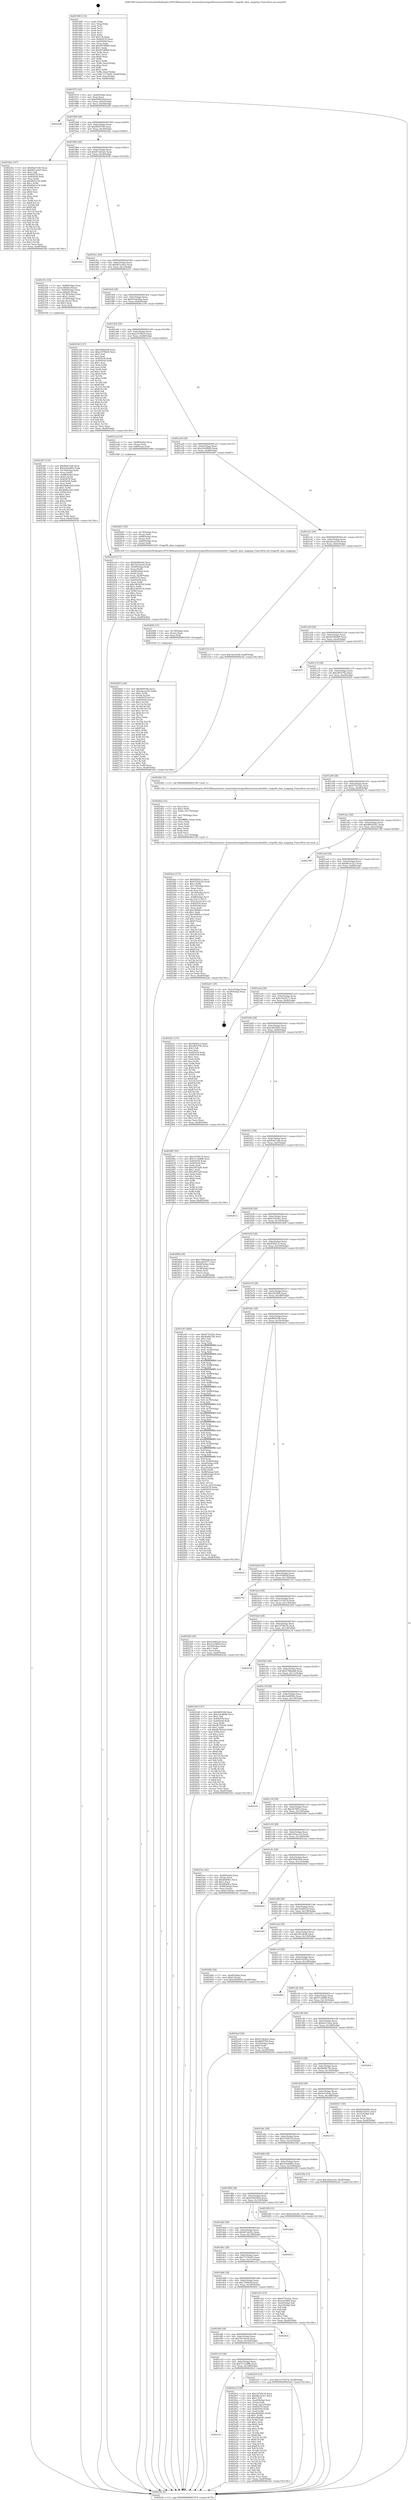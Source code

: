 digraph "0x401900" {
  label = "0x401900 (/mnt/c/Users/mathe/Desktop/tcc/POCII/binaries/extr_linuxtoolstestingselftestsvmuserfaultfd.c_hugetlb_alias_mapping_Final-ollvm.out::main(0))"
  labelloc = "t"
  node[shape=record]

  Entry [label="",width=0.3,height=0.3,shape=circle,fillcolor=black,style=filled]
  "0x401974" [label="{
     0x401974 [32]\l
     | [instrs]\l
     &nbsp;&nbsp;0x401974 \<+6\>: mov -0xa8(%rbp),%eax\l
     &nbsp;&nbsp;0x40197a \<+2\>: mov %eax,%ecx\l
     &nbsp;&nbsp;0x40197c \<+6\>: sub $0x85f602dd,%ecx\l
     &nbsp;&nbsp;0x401982 \<+6\>: mov %eax,-0xbc(%rbp)\l
     &nbsp;&nbsp;0x401988 \<+6\>: mov %ecx,-0xc0(%rbp)\l
     &nbsp;&nbsp;0x40198e \<+6\>: je 0000000000402ad9 \<main+0x11d9\>\l
  }"]
  "0x402ad9" [label="{
     0x402ad9\l
  }", style=dashed]
  "0x401994" [label="{
     0x401994 [28]\l
     | [instrs]\l
     &nbsp;&nbsp;0x401994 \<+5\>: jmp 0000000000401999 \<main+0x99\>\l
     &nbsp;&nbsp;0x401999 \<+6\>: mov -0xbc(%rbp),%eax\l
     &nbsp;&nbsp;0x40199f \<+5\>: sub $0x86f3f7b0,%eax\l
     &nbsp;&nbsp;0x4019a4 \<+6\>: mov %eax,-0xc4(%rbp)\l
     &nbsp;&nbsp;0x4019aa \<+6\>: je 00000000004022be \<main+0x9be\>\l
  }"]
  Exit [label="",width=0.3,height=0.3,shape=circle,fillcolor=black,style=filled,peripheries=2]
  "0x4022be" [label="{
     0x4022be [147]\l
     | [instrs]\l
     &nbsp;&nbsp;0x4022be \<+5\>: mov $0xf0a67cd0,%eax\l
     &nbsp;&nbsp;0x4022c3 \<+5\>: mov $0x8b7ce9e3,%ecx\l
     &nbsp;&nbsp;0x4022c8 \<+2\>: mov $0x1,%dl\l
     &nbsp;&nbsp;0x4022ca \<+7\>: mov 0x405078,%esi\l
     &nbsp;&nbsp;0x4022d1 \<+7\>: mov 0x405058,%edi\l
     &nbsp;&nbsp;0x4022d8 \<+3\>: mov %esi,%r8d\l
     &nbsp;&nbsp;0x4022db \<+7\>: sub $0x6fef1e34,%r8d\l
     &nbsp;&nbsp;0x4022e2 \<+4\>: sub $0x1,%r8d\l
     &nbsp;&nbsp;0x4022e6 \<+7\>: add $0x6fef1e34,%r8d\l
     &nbsp;&nbsp;0x4022ed \<+4\>: imul %r8d,%esi\l
     &nbsp;&nbsp;0x4022f1 \<+3\>: and $0x1,%esi\l
     &nbsp;&nbsp;0x4022f4 \<+3\>: cmp $0x0,%esi\l
     &nbsp;&nbsp;0x4022f7 \<+4\>: sete %r9b\l
     &nbsp;&nbsp;0x4022fb \<+3\>: cmp $0xa,%edi\l
     &nbsp;&nbsp;0x4022fe \<+4\>: setl %r10b\l
     &nbsp;&nbsp;0x402302 \<+3\>: mov %r9b,%r11b\l
     &nbsp;&nbsp;0x402305 \<+4\>: xor $0xff,%r11b\l
     &nbsp;&nbsp;0x402309 \<+3\>: mov %r10b,%bl\l
     &nbsp;&nbsp;0x40230c \<+3\>: xor $0xff,%bl\l
     &nbsp;&nbsp;0x40230f \<+3\>: xor $0x0,%dl\l
     &nbsp;&nbsp;0x402312 \<+3\>: mov %r11b,%r14b\l
     &nbsp;&nbsp;0x402315 \<+4\>: and $0x0,%r14b\l
     &nbsp;&nbsp;0x402319 \<+3\>: and %dl,%r9b\l
     &nbsp;&nbsp;0x40231c \<+3\>: mov %bl,%r15b\l
     &nbsp;&nbsp;0x40231f \<+4\>: and $0x0,%r15b\l
     &nbsp;&nbsp;0x402323 \<+3\>: and %dl,%r10b\l
     &nbsp;&nbsp;0x402326 \<+3\>: or %r9b,%r14b\l
     &nbsp;&nbsp;0x402329 \<+3\>: or %r10b,%r15b\l
     &nbsp;&nbsp;0x40232c \<+3\>: xor %r15b,%r14b\l
     &nbsp;&nbsp;0x40232f \<+3\>: or %bl,%r11b\l
     &nbsp;&nbsp;0x402332 \<+4\>: xor $0xff,%r11b\l
     &nbsp;&nbsp;0x402336 \<+3\>: or $0x0,%dl\l
     &nbsp;&nbsp;0x402339 \<+3\>: and %dl,%r11b\l
     &nbsp;&nbsp;0x40233c \<+3\>: or %r11b,%r14b\l
     &nbsp;&nbsp;0x40233f \<+4\>: test $0x1,%r14b\l
     &nbsp;&nbsp;0x402343 \<+3\>: cmovne %ecx,%eax\l
     &nbsp;&nbsp;0x402346 \<+6\>: mov %eax,-0xa8(%rbp)\l
     &nbsp;&nbsp;0x40234c \<+5\>: jmp 0000000000402c6c \<main+0x136c\>\l
  }"]
  "0x4019b0" [label="{
     0x4019b0 [28]\l
     | [instrs]\l
     &nbsp;&nbsp;0x4019b0 \<+5\>: jmp 00000000004019b5 \<main+0xb5\>\l
     &nbsp;&nbsp;0x4019b5 \<+6\>: mov -0xbc(%rbp),%eax\l
     &nbsp;&nbsp;0x4019bb \<+5\>: sub $0x87e4cba5,%eax\l
     &nbsp;&nbsp;0x4019c0 \<+6\>: mov %eax,-0xc8(%rbp)\l
     &nbsp;&nbsp;0x4019c6 \<+6\>: je 0000000000402928 \<main+0x1028\>\l
  }"]
  "0x401e2c" [label="{
     0x401e2c\l
  }", style=dashed]
  "0x402928" [label="{
     0x402928\l
  }", style=dashed]
  "0x4019cc" [label="{
     0x4019cc [28]\l
     | [instrs]\l
     &nbsp;&nbsp;0x4019cc \<+5\>: jmp 00000000004019d1 \<main+0xd1\>\l
     &nbsp;&nbsp;0x4019d1 \<+6\>: mov -0xbc(%rbp),%eax\l
     &nbsp;&nbsp;0x4019d7 \<+5\>: sub $0x8b7ce9e3,%eax\l
     &nbsp;&nbsp;0x4019dc \<+6\>: mov %eax,-0xcc(%rbp)\l
     &nbsp;&nbsp;0x4019e2 \<+6\>: je 0000000000402351 \<main+0xa51\>\l
  }"]
  "0x4029c2" [label="{
     0x4029c2 [159]\l
     | [instrs]\l
     &nbsp;&nbsp;0x4029c2 \<+5\>: mov $0x1979fa74,%eax\l
     &nbsp;&nbsp;0x4029c7 \<+5\>: mov $0xd8e3c3a7,%ecx\l
     &nbsp;&nbsp;0x4029cc \<+2\>: mov $0x1,%dl\l
     &nbsp;&nbsp;0x4029ce \<+7\>: mov -0xa0(%rbp),%rsi\l
     &nbsp;&nbsp;0x4029d5 \<+2\>: mov (%rsi),%edi\l
     &nbsp;&nbsp;0x4029d7 \<+3\>: mov %edi,-0x2c(%rbp)\l
     &nbsp;&nbsp;0x4029da \<+7\>: mov 0x405078,%edi\l
     &nbsp;&nbsp;0x4029e1 \<+8\>: mov 0x405058,%r8d\l
     &nbsp;&nbsp;0x4029e9 \<+3\>: mov %edi,%r9d\l
     &nbsp;&nbsp;0x4029ec \<+7\>: sub $0xef0afd45,%r9d\l
     &nbsp;&nbsp;0x4029f3 \<+4\>: sub $0x1,%r9d\l
     &nbsp;&nbsp;0x4029f7 \<+7\>: add $0xef0afd45,%r9d\l
     &nbsp;&nbsp;0x4029fe \<+4\>: imul %r9d,%edi\l
     &nbsp;&nbsp;0x402a02 \<+3\>: and $0x1,%edi\l
     &nbsp;&nbsp;0x402a05 \<+3\>: cmp $0x0,%edi\l
     &nbsp;&nbsp;0x402a08 \<+4\>: sete %r10b\l
     &nbsp;&nbsp;0x402a0c \<+4\>: cmp $0xa,%r8d\l
     &nbsp;&nbsp;0x402a10 \<+4\>: setl %r11b\l
     &nbsp;&nbsp;0x402a14 \<+3\>: mov %r10b,%bl\l
     &nbsp;&nbsp;0x402a17 \<+3\>: xor $0xff,%bl\l
     &nbsp;&nbsp;0x402a1a \<+3\>: mov %r11b,%r14b\l
     &nbsp;&nbsp;0x402a1d \<+4\>: xor $0xff,%r14b\l
     &nbsp;&nbsp;0x402a21 \<+3\>: xor $0x1,%dl\l
     &nbsp;&nbsp;0x402a24 \<+3\>: mov %bl,%r15b\l
     &nbsp;&nbsp;0x402a27 \<+4\>: and $0xff,%r15b\l
     &nbsp;&nbsp;0x402a2b \<+3\>: and %dl,%r10b\l
     &nbsp;&nbsp;0x402a2e \<+3\>: mov %r14b,%r12b\l
     &nbsp;&nbsp;0x402a31 \<+4\>: and $0xff,%r12b\l
     &nbsp;&nbsp;0x402a35 \<+3\>: and %dl,%r11b\l
     &nbsp;&nbsp;0x402a38 \<+3\>: or %r10b,%r15b\l
     &nbsp;&nbsp;0x402a3b \<+3\>: or %r11b,%r12b\l
     &nbsp;&nbsp;0x402a3e \<+3\>: xor %r12b,%r15b\l
     &nbsp;&nbsp;0x402a41 \<+3\>: or %r14b,%bl\l
     &nbsp;&nbsp;0x402a44 \<+3\>: xor $0xff,%bl\l
     &nbsp;&nbsp;0x402a47 \<+3\>: or $0x1,%dl\l
     &nbsp;&nbsp;0x402a4a \<+2\>: and %dl,%bl\l
     &nbsp;&nbsp;0x402a4c \<+3\>: or %bl,%r15b\l
     &nbsp;&nbsp;0x402a4f \<+4\>: test $0x1,%r15b\l
     &nbsp;&nbsp;0x402a53 \<+3\>: cmovne %ecx,%eax\l
     &nbsp;&nbsp;0x402a56 \<+6\>: mov %eax,-0xa8(%rbp)\l
     &nbsp;&nbsp;0x402a5c \<+5\>: jmp 0000000000402c6c \<main+0x136c\>\l
  }"]
  "0x402351" [label="{
     0x402351 [54]\l
     | [instrs]\l
     &nbsp;&nbsp;0x402351 \<+7\>: mov -0x88(%rbp),%rax\l
     &nbsp;&nbsp;0x402358 \<+7\>: movq $0x64,(%rax)\l
     &nbsp;&nbsp;0x40235f \<+4\>: mov -0x80(%rbp),%rax\l
     &nbsp;&nbsp;0x402363 \<+7\>: movq $0x64,(%rax)\l
     &nbsp;&nbsp;0x40236a \<+4\>: mov -0x78(%rbp),%rax\l
     &nbsp;&nbsp;0x40236e \<+6\>: movl $0x1,(%rax)\l
     &nbsp;&nbsp;0x402374 \<+4\>: mov -0x78(%rbp),%rax\l
     &nbsp;&nbsp;0x402378 \<+3\>: movslq (%rax),%rax\l
     &nbsp;&nbsp;0x40237b \<+4\>: shl $0x3,%rax\l
     &nbsp;&nbsp;0x40237f \<+3\>: mov %rax,%rdi\l
     &nbsp;&nbsp;0x402382 \<+5\>: call 0000000000401050 \<malloc@plt\>\l
     | [calls]\l
     &nbsp;&nbsp;0x401050 \{1\} (unknown)\l
  }"]
  "0x4019e8" [label="{
     0x4019e8 [28]\l
     | [instrs]\l
     &nbsp;&nbsp;0x4019e8 \<+5\>: jmp 00000000004019ed \<main+0xed\>\l
     &nbsp;&nbsp;0x4019ed \<+6\>: mov -0xbc(%rbp),%eax\l
     &nbsp;&nbsp;0x4019f3 \<+5\>: sub $0x914da99a,%eax\l
     &nbsp;&nbsp;0x4019f8 \<+6\>: mov %eax,-0xd0(%rbp)\l
     &nbsp;&nbsp;0x4019fe \<+6\>: je 0000000000402144 \<main+0x844\>\l
  }"]
  "0x402693" [label="{
     0x402693 [144]\l
     | [instrs]\l
     &nbsp;&nbsp;0x402693 \<+5\>: mov $0xfb6918b,%ecx\l
     &nbsp;&nbsp;0x402698 \<+6\>: mov $0xabca2529,%r8d\l
     &nbsp;&nbsp;0x40269e \<+3\>: mov $0x1,%r9b\l
     &nbsp;&nbsp;0x4026a1 \<+3\>: xor %r10d,%r10d\l
     &nbsp;&nbsp;0x4026a4 \<+8\>: mov 0x405078,%r11d\l
     &nbsp;&nbsp;0x4026ac \<+7\>: mov 0x405058,%ebx\l
     &nbsp;&nbsp;0x4026b3 \<+4\>: sub $0x1,%r10d\l
     &nbsp;&nbsp;0x4026b7 \<+3\>: mov %r11d,%r14d\l
     &nbsp;&nbsp;0x4026ba \<+3\>: add %r10d,%r14d\l
     &nbsp;&nbsp;0x4026bd \<+4\>: imul %r14d,%r11d\l
     &nbsp;&nbsp;0x4026c1 \<+4\>: and $0x1,%r11d\l
     &nbsp;&nbsp;0x4026c5 \<+4\>: cmp $0x0,%r11d\l
     &nbsp;&nbsp;0x4026c9 \<+4\>: sete %r15b\l
     &nbsp;&nbsp;0x4026cd \<+3\>: cmp $0xa,%ebx\l
     &nbsp;&nbsp;0x4026d0 \<+4\>: setl %r12b\l
     &nbsp;&nbsp;0x4026d4 \<+3\>: mov %r15b,%r13b\l
     &nbsp;&nbsp;0x4026d7 \<+4\>: xor $0xff,%r13b\l
     &nbsp;&nbsp;0x4026db \<+3\>: mov %r12b,%al\l
     &nbsp;&nbsp;0x4026de \<+2\>: xor $0xff,%al\l
     &nbsp;&nbsp;0x4026e0 \<+4\>: xor $0x1,%r9b\l
     &nbsp;&nbsp;0x4026e4 \<+3\>: mov %r13b,%dl\l
     &nbsp;&nbsp;0x4026e7 \<+3\>: and $0xff,%dl\l
     &nbsp;&nbsp;0x4026ea \<+3\>: and %r9b,%r15b\l
     &nbsp;&nbsp;0x4026ed \<+3\>: mov %al,%sil\l
     &nbsp;&nbsp;0x4026f0 \<+4\>: and $0xff,%sil\l
     &nbsp;&nbsp;0x4026f4 \<+3\>: and %r9b,%r12b\l
     &nbsp;&nbsp;0x4026f7 \<+3\>: or %r15b,%dl\l
     &nbsp;&nbsp;0x4026fa \<+3\>: or %r12b,%sil\l
     &nbsp;&nbsp;0x4026fd \<+3\>: xor %sil,%dl\l
     &nbsp;&nbsp;0x402700 \<+3\>: or %al,%r13b\l
     &nbsp;&nbsp;0x402703 \<+4\>: xor $0xff,%r13b\l
     &nbsp;&nbsp;0x402707 \<+4\>: or $0x1,%r9b\l
     &nbsp;&nbsp;0x40270b \<+3\>: and %r9b,%r13b\l
     &nbsp;&nbsp;0x40270e \<+3\>: or %r13b,%dl\l
     &nbsp;&nbsp;0x402711 \<+3\>: test $0x1,%dl\l
     &nbsp;&nbsp;0x402714 \<+4\>: cmovne %r8d,%ecx\l
     &nbsp;&nbsp;0x402718 \<+6\>: mov %ecx,-0xa8(%rbp)\l
     &nbsp;&nbsp;0x40271e \<+5\>: jmp 0000000000402c6c \<main+0x136c\>\l
  }"]
  "0x402144" [label="{
     0x402144 [137]\l
     | [instrs]\l
     &nbsp;&nbsp;0x402144 \<+5\>: mov $0x85f602dd,%eax\l
     &nbsp;&nbsp;0x402149 \<+5\>: mov $0xa1978bc0,%ecx\l
     &nbsp;&nbsp;0x40214e \<+2\>: mov $0x1,%dl\l
     &nbsp;&nbsp;0x402150 \<+2\>: xor %esi,%esi\l
     &nbsp;&nbsp;0x402152 \<+7\>: mov 0x405078,%edi\l
     &nbsp;&nbsp;0x402159 \<+8\>: mov 0x405058,%r8d\l
     &nbsp;&nbsp;0x402161 \<+3\>: sub $0x1,%esi\l
     &nbsp;&nbsp;0x402164 \<+3\>: mov %edi,%r9d\l
     &nbsp;&nbsp;0x402167 \<+3\>: add %esi,%r9d\l
     &nbsp;&nbsp;0x40216a \<+4\>: imul %r9d,%edi\l
     &nbsp;&nbsp;0x40216e \<+3\>: and $0x1,%edi\l
     &nbsp;&nbsp;0x402171 \<+3\>: cmp $0x0,%edi\l
     &nbsp;&nbsp;0x402174 \<+4\>: sete %r10b\l
     &nbsp;&nbsp;0x402178 \<+4\>: cmp $0xa,%r8d\l
     &nbsp;&nbsp;0x40217c \<+4\>: setl %r11b\l
     &nbsp;&nbsp;0x402180 \<+3\>: mov %r10b,%bl\l
     &nbsp;&nbsp;0x402183 \<+3\>: xor $0xff,%bl\l
     &nbsp;&nbsp;0x402186 \<+3\>: mov %r11b,%r14b\l
     &nbsp;&nbsp;0x402189 \<+4\>: xor $0xff,%r14b\l
     &nbsp;&nbsp;0x40218d \<+3\>: xor $0x0,%dl\l
     &nbsp;&nbsp;0x402190 \<+3\>: mov %bl,%r15b\l
     &nbsp;&nbsp;0x402193 \<+4\>: and $0x0,%r15b\l
     &nbsp;&nbsp;0x402197 \<+3\>: and %dl,%r10b\l
     &nbsp;&nbsp;0x40219a \<+3\>: mov %r14b,%r12b\l
     &nbsp;&nbsp;0x40219d \<+4\>: and $0x0,%r12b\l
     &nbsp;&nbsp;0x4021a1 \<+3\>: and %dl,%r11b\l
     &nbsp;&nbsp;0x4021a4 \<+3\>: or %r10b,%r15b\l
     &nbsp;&nbsp;0x4021a7 \<+3\>: or %r11b,%r12b\l
     &nbsp;&nbsp;0x4021aa \<+3\>: xor %r12b,%r15b\l
     &nbsp;&nbsp;0x4021ad \<+3\>: or %r14b,%bl\l
     &nbsp;&nbsp;0x4021b0 \<+3\>: xor $0xff,%bl\l
     &nbsp;&nbsp;0x4021b3 \<+3\>: or $0x0,%dl\l
     &nbsp;&nbsp;0x4021b6 \<+2\>: and %dl,%bl\l
     &nbsp;&nbsp;0x4021b8 \<+3\>: or %bl,%r15b\l
     &nbsp;&nbsp;0x4021bb \<+4\>: test $0x1,%r15b\l
     &nbsp;&nbsp;0x4021bf \<+3\>: cmovne %ecx,%eax\l
     &nbsp;&nbsp;0x4021c2 \<+6\>: mov %eax,-0xa8(%rbp)\l
     &nbsp;&nbsp;0x4021c8 \<+5\>: jmp 0000000000402c6c \<main+0x136c\>\l
  }"]
  "0x401a04" [label="{
     0x401a04 [28]\l
     | [instrs]\l
     &nbsp;&nbsp;0x401a04 \<+5\>: jmp 0000000000401a09 \<main+0x109\>\l
     &nbsp;&nbsp;0x401a09 \<+6\>: mov -0xbc(%rbp),%eax\l
     &nbsp;&nbsp;0x401a0f \<+5\>: sub $0xa1978bc0,%eax\l
     &nbsp;&nbsp;0x401a14 \<+6\>: mov %eax,-0xd4(%rbp)\l
     &nbsp;&nbsp;0x401a1a \<+6\>: je 00000000004021cd \<main+0x8cd\>\l
  }"]
  "0x402684" [label="{
     0x402684 [15]\l
     | [instrs]\l
     &nbsp;&nbsp;0x402684 \<+4\>: mov -0x70(%rbp),%rax\l
     &nbsp;&nbsp;0x402688 \<+3\>: mov (%rax),%rax\l
     &nbsp;&nbsp;0x40268b \<+3\>: mov %rax,%rdi\l
     &nbsp;&nbsp;0x40268e \<+5\>: call 0000000000401030 \<free@plt\>\l
     | [calls]\l
     &nbsp;&nbsp;0x401030 \{1\} (unknown)\l
  }"]
  "0x4021cd" [label="{
     0x4021cd [19]\l
     | [instrs]\l
     &nbsp;&nbsp;0x4021cd \<+7\>: mov -0x98(%rbp),%rax\l
     &nbsp;&nbsp;0x4021d4 \<+3\>: mov (%rax),%rax\l
     &nbsp;&nbsp;0x4021d7 \<+4\>: mov 0x8(%rax),%rdi\l
     &nbsp;&nbsp;0x4021db \<+5\>: call 0000000000401060 \<atoi@plt\>\l
     | [calls]\l
     &nbsp;&nbsp;0x401060 \{1\} (unknown)\l
  }"]
  "0x401a20" [label="{
     0x401a20 [28]\l
     | [instrs]\l
     &nbsp;&nbsp;0x401a20 \<+5\>: jmp 0000000000401a25 \<main+0x125\>\l
     &nbsp;&nbsp;0x401a25 \<+6\>: mov -0xbc(%rbp),%eax\l
     &nbsp;&nbsp;0x401a2b \<+5\>: sub $0xa54c8b96,%eax\l
     &nbsp;&nbsp;0x401a30 \<+6\>: mov %eax,-0xd8(%rbp)\l
     &nbsp;&nbsp;0x401a36 \<+6\>: je 0000000000402667 \<main+0xd67\>\l
  }"]
  "0x4024ee" [label="{
     0x4024ee [173]\l
     | [instrs]\l
     &nbsp;&nbsp;0x4024ee \<+5\>: mov $0x85681c5,%ecx\l
     &nbsp;&nbsp;0x4024f3 \<+5\>: mov $0x552f422d,%edx\l
     &nbsp;&nbsp;0x4024f8 \<+3\>: mov $0x1,%r8b\l
     &nbsp;&nbsp;0x4024fb \<+6\>: mov -0x174(%rbp),%esi\l
     &nbsp;&nbsp;0x402501 \<+3\>: imul %eax,%esi\l
     &nbsp;&nbsp;0x402504 \<+3\>: movslq %esi,%r9\l
     &nbsp;&nbsp;0x402507 \<+4\>: mov -0x70(%rbp),%r10\l
     &nbsp;&nbsp;0x40250b \<+3\>: mov (%r10),%r10\l
     &nbsp;&nbsp;0x40250e \<+4\>: mov -0x68(%rbp),%r11\l
     &nbsp;&nbsp;0x402512 \<+3\>: movslq (%r11),%r11\l
     &nbsp;&nbsp;0x402515 \<+4\>: mov %r9,(%r10,%r11,8)\l
     &nbsp;&nbsp;0x402519 \<+7\>: mov 0x405078,%eax\l
     &nbsp;&nbsp;0x402520 \<+7\>: mov 0x405058,%esi\l
     &nbsp;&nbsp;0x402527 \<+2\>: mov %eax,%edi\l
     &nbsp;&nbsp;0x402529 \<+6\>: add $0x196b6cc3,%edi\l
     &nbsp;&nbsp;0x40252f \<+3\>: sub $0x1,%edi\l
     &nbsp;&nbsp;0x402532 \<+6\>: sub $0x196b6cc3,%edi\l
     &nbsp;&nbsp;0x402538 \<+3\>: imul %edi,%eax\l
     &nbsp;&nbsp;0x40253b \<+3\>: and $0x1,%eax\l
     &nbsp;&nbsp;0x40253e \<+3\>: cmp $0x0,%eax\l
     &nbsp;&nbsp;0x402541 \<+3\>: sete %bl\l
     &nbsp;&nbsp;0x402544 \<+3\>: cmp $0xa,%esi\l
     &nbsp;&nbsp;0x402547 \<+4\>: setl %r14b\l
     &nbsp;&nbsp;0x40254b \<+3\>: mov %bl,%r15b\l
     &nbsp;&nbsp;0x40254e \<+4\>: xor $0xff,%r15b\l
     &nbsp;&nbsp;0x402552 \<+3\>: mov %r14b,%r12b\l
     &nbsp;&nbsp;0x402555 \<+4\>: xor $0xff,%r12b\l
     &nbsp;&nbsp;0x402559 \<+4\>: xor $0x1,%r8b\l
     &nbsp;&nbsp;0x40255d \<+3\>: mov %r15b,%r13b\l
     &nbsp;&nbsp;0x402560 \<+4\>: and $0xff,%r13b\l
     &nbsp;&nbsp;0x402564 \<+3\>: and %r8b,%bl\l
     &nbsp;&nbsp;0x402567 \<+3\>: mov %r12b,%al\l
     &nbsp;&nbsp;0x40256a \<+2\>: and $0xff,%al\l
     &nbsp;&nbsp;0x40256c \<+3\>: and %r8b,%r14b\l
     &nbsp;&nbsp;0x40256f \<+3\>: or %bl,%r13b\l
     &nbsp;&nbsp;0x402572 \<+3\>: or %r14b,%al\l
     &nbsp;&nbsp;0x402575 \<+3\>: xor %al,%r13b\l
     &nbsp;&nbsp;0x402578 \<+3\>: or %r12b,%r15b\l
     &nbsp;&nbsp;0x40257b \<+4\>: xor $0xff,%r15b\l
     &nbsp;&nbsp;0x40257f \<+4\>: or $0x1,%r8b\l
     &nbsp;&nbsp;0x402583 \<+3\>: and %r8b,%r15b\l
     &nbsp;&nbsp;0x402586 \<+3\>: or %r15b,%r13b\l
     &nbsp;&nbsp;0x402589 \<+4\>: test $0x1,%r13b\l
     &nbsp;&nbsp;0x40258d \<+3\>: cmovne %edx,%ecx\l
     &nbsp;&nbsp;0x402590 \<+6\>: mov %ecx,-0xa8(%rbp)\l
     &nbsp;&nbsp;0x402596 \<+5\>: jmp 0000000000402c6c \<main+0x136c\>\l
  }"]
  "0x402667" [label="{
     0x402667 [29]\l
     | [instrs]\l
     &nbsp;&nbsp;0x402667 \<+4\>: mov -0x70(%rbp),%rax\l
     &nbsp;&nbsp;0x40266b \<+3\>: mov (%rax),%rdi\l
     &nbsp;&nbsp;0x40266e \<+7\>: mov -0x88(%rbp),%rax\l
     &nbsp;&nbsp;0x402675 \<+3\>: mov (%rax),%rsi\l
     &nbsp;&nbsp;0x402678 \<+4\>: mov -0x80(%rbp),%rax\l
     &nbsp;&nbsp;0x40267c \<+3\>: mov (%rax),%rdx\l
     &nbsp;&nbsp;0x40267f \<+5\>: call 0000000000401420 \<hugetlb_alias_mapping\>\l
     | [calls]\l
     &nbsp;&nbsp;0x401420 \{1\} (/mnt/c/Users/mathe/Desktop/tcc/POCII/binaries/extr_linuxtoolstestingselftestsvmuserfaultfd.c_hugetlb_alias_mapping_Final-ollvm.out::hugetlb_alias_mapping)\l
  }"]
  "0x401a3c" [label="{
     0x401a3c [28]\l
     | [instrs]\l
     &nbsp;&nbsp;0x401a3c \<+5\>: jmp 0000000000401a41 \<main+0x141\>\l
     &nbsp;&nbsp;0x401a41 \<+6\>: mov -0xbc(%rbp),%eax\l
     &nbsp;&nbsp;0x401a47 \<+5\>: sub $0xabca2529,%eax\l
     &nbsp;&nbsp;0x401a4c \<+6\>: mov %eax,-0xdc(%rbp)\l
     &nbsp;&nbsp;0x401a52 \<+6\>: je 0000000000402723 \<main+0xe23\>\l
  }"]
  "0x4024ba" [label="{
     0x4024ba [52]\l
     | [instrs]\l
     &nbsp;&nbsp;0x4024ba \<+2\>: xor %ecx,%ecx\l
     &nbsp;&nbsp;0x4024bc \<+5\>: mov $0x2,%edx\l
     &nbsp;&nbsp;0x4024c1 \<+6\>: mov %edx,-0x170(%rbp)\l
     &nbsp;&nbsp;0x4024c7 \<+1\>: cltd\l
     &nbsp;&nbsp;0x4024c8 \<+6\>: mov -0x170(%rbp),%esi\l
     &nbsp;&nbsp;0x4024ce \<+2\>: idiv %esi\l
     &nbsp;&nbsp;0x4024d0 \<+6\>: imul $0xfffffffe,%edx,%edx\l
     &nbsp;&nbsp;0x4024d6 \<+2\>: mov %ecx,%edi\l
     &nbsp;&nbsp;0x4024d8 \<+2\>: sub %edx,%edi\l
     &nbsp;&nbsp;0x4024da \<+2\>: mov %ecx,%edx\l
     &nbsp;&nbsp;0x4024dc \<+3\>: sub $0x1,%edx\l
     &nbsp;&nbsp;0x4024df \<+2\>: add %edx,%edi\l
     &nbsp;&nbsp;0x4024e1 \<+2\>: sub %edi,%ecx\l
     &nbsp;&nbsp;0x4024e3 \<+6\>: mov %ecx,-0x174(%rbp)\l
     &nbsp;&nbsp;0x4024e9 \<+5\>: call 0000000000401160 \<next_i\>\l
     | [calls]\l
     &nbsp;&nbsp;0x401160 \{1\} (/mnt/c/Users/mathe/Desktop/tcc/POCII/binaries/extr_linuxtoolstestingselftestsvmuserfaultfd.c_hugetlb_alias_mapping_Final-ollvm.out::next_i)\l
  }"]
  "0x402723" [label="{
     0x402723 [15]\l
     | [instrs]\l
     &nbsp;&nbsp;0x402723 \<+10\>: movl $0x3dc24cfb,-0xa8(%rbp)\l
     &nbsp;&nbsp;0x40272d \<+5\>: jmp 0000000000402c6c \<main+0x136c\>\l
  }"]
  "0x401a58" [label="{
     0x401a58 [28]\l
     | [instrs]\l
     &nbsp;&nbsp;0x401a58 \<+5\>: jmp 0000000000401a5d \<main+0x15d\>\l
     &nbsp;&nbsp;0x401a5d \<+6\>: mov -0xbc(%rbp),%eax\l
     &nbsp;&nbsp;0x401a63 \<+5\>: sub $0xbd780499,%eax\l
     &nbsp;&nbsp;0x401a68 \<+6\>: mov %eax,-0xe0(%rbp)\l
     &nbsp;&nbsp;0x401a6e \<+6\>: je 0000000000402937 \<main+0x1037\>\l
  }"]
  "0x402387" [label="{
     0x402387 [114]\l
     | [instrs]\l
     &nbsp;&nbsp;0x402387 \<+5\>: mov $0xf0a67cd0,%ecx\l
     &nbsp;&nbsp;0x40238c \<+5\>: mov $0x5e6e6d02,%edx\l
     &nbsp;&nbsp;0x402391 \<+4\>: mov -0x70(%rbp),%rdi\l
     &nbsp;&nbsp;0x402395 \<+3\>: mov %rax,(%rdi)\l
     &nbsp;&nbsp;0x402398 \<+4\>: mov -0x68(%rbp),%rax\l
     &nbsp;&nbsp;0x40239c \<+6\>: movl $0x0,(%rax)\l
     &nbsp;&nbsp;0x4023a2 \<+7\>: mov 0x405078,%esi\l
     &nbsp;&nbsp;0x4023a9 \<+8\>: mov 0x405058,%r8d\l
     &nbsp;&nbsp;0x4023b1 \<+3\>: mov %esi,%r9d\l
     &nbsp;&nbsp;0x4023b4 \<+7\>: add $0x40d6ecb4,%r9d\l
     &nbsp;&nbsp;0x4023bb \<+4\>: sub $0x1,%r9d\l
     &nbsp;&nbsp;0x4023bf \<+7\>: sub $0x40d6ecb4,%r9d\l
     &nbsp;&nbsp;0x4023c6 \<+4\>: imul %r9d,%esi\l
     &nbsp;&nbsp;0x4023ca \<+3\>: and $0x1,%esi\l
     &nbsp;&nbsp;0x4023cd \<+3\>: cmp $0x0,%esi\l
     &nbsp;&nbsp;0x4023d0 \<+4\>: sete %r10b\l
     &nbsp;&nbsp;0x4023d4 \<+4\>: cmp $0xa,%r8d\l
     &nbsp;&nbsp;0x4023d8 \<+4\>: setl %r11b\l
     &nbsp;&nbsp;0x4023dc \<+3\>: mov %r10b,%bl\l
     &nbsp;&nbsp;0x4023df \<+3\>: and %r11b,%bl\l
     &nbsp;&nbsp;0x4023e2 \<+3\>: xor %r11b,%r10b\l
     &nbsp;&nbsp;0x4023e5 \<+3\>: or %r10b,%bl\l
     &nbsp;&nbsp;0x4023e8 \<+3\>: test $0x1,%bl\l
     &nbsp;&nbsp;0x4023eb \<+3\>: cmovne %edx,%ecx\l
     &nbsp;&nbsp;0x4023ee \<+6\>: mov %ecx,-0xa8(%rbp)\l
     &nbsp;&nbsp;0x4023f4 \<+5\>: jmp 0000000000402c6c \<main+0x136c\>\l
  }"]
  "0x402937" [label="{
     0x402937\l
  }", style=dashed]
  "0x401a74" [label="{
     0x401a74 [28]\l
     | [instrs]\l
     &nbsp;&nbsp;0x401a74 \<+5\>: jmp 0000000000401a79 \<main+0x179\>\l
     &nbsp;&nbsp;0x401a79 \<+6\>: mov -0xbc(%rbp),%eax\l
     &nbsp;&nbsp;0x401a7f \<+5\>: sub $0xcf810782,%eax\l
     &nbsp;&nbsp;0x401a84 \<+6\>: mov %eax,-0xe4(%rbp)\l
     &nbsp;&nbsp;0x401a8a \<+6\>: je 00000000004024b5 \<main+0xbb5\>\l
  }"]
  "0x401e10" [label="{
     0x401e10 [28]\l
     | [instrs]\l
     &nbsp;&nbsp;0x401e10 \<+5\>: jmp 0000000000401e15 \<main+0x515\>\l
     &nbsp;&nbsp;0x401e15 \<+6\>: mov -0xbc(%rbp),%eax\l
     &nbsp;&nbsp;0x401e1b \<+5\>: sub $0x7e116d88,%eax\l
     &nbsp;&nbsp;0x401e20 \<+6\>: mov %eax,-0x168(%rbp)\l
     &nbsp;&nbsp;0x401e26 \<+6\>: je 00000000004029c2 \<main+0x10c2\>\l
  }"]
  "0x4024b5" [label="{
     0x4024b5 [5]\l
     | [instrs]\l
     &nbsp;&nbsp;0x4024b5 \<+5\>: call 0000000000401160 \<next_i\>\l
     | [calls]\l
     &nbsp;&nbsp;0x401160 \{1\} (/mnt/c/Users/mathe/Desktop/tcc/POCII/binaries/extr_linuxtoolstestingselftestsvmuserfaultfd.c_hugetlb_alias_mapping_Final-ollvm.out::next_i)\l
  }"]
  "0x401a90" [label="{
     0x401a90 [28]\l
     | [instrs]\l
     &nbsp;&nbsp;0x401a90 \<+5\>: jmp 0000000000401a95 \<main+0x195\>\l
     &nbsp;&nbsp;0x401a95 \<+6\>: mov -0xbc(%rbp),%eax\l
     &nbsp;&nbsp;0x401a9b \<+5\>: sub $0xd77b32dc,%eax\l
     &nbsp;&nbsp;0x401aa0 \<+6\>: mov %eax,-0xe8(%rbp)\l
     &nbsp;&nbsp;0x401aa6 \<+6\>: je 0000000000402a73 \<main+0x1173\>\l
  }"]
  "0x402255" [label="{
     0x402255 [15]\l
     | [instrs]\l
     &nbsp;&nbsp;0x402255 \<+10\>: movl $0x1237657d,-0xa8(%rbp)\l
     &nbsp;&nbsp;0x40225f \<+5\>: jmp 0000000000402c6c \<main+0x136c\>\l
  }"]
  "0x402a73" [label="{
     0x402a73\l
  }", style=dashed]
  "0x401aac" [label="{
     0x401aac [28]\l
     | [instrs]\l
     &nbsp;&nbsp;0x401aac \<+5\>: jmp 0000000000401ab1 \<main+0x1b1\>\l
     &nbsp;&nbsp;0x401ab1 \<+6\>: mov -0xbc(%rbp),%eax\l
     &nbsp;&nbsp;0x401ab7 \<+5\>: sub $0xd805b3b7,%eax\l
     &nbsp;&nbsp;0x401abc \<+6\>: mov %eax,-0xec(%rbp)\l
     &nbsp;&nbsp;0x401ac2 \<+6\>: je 0000000000402788 \<main+0xe88\>\l
  }"]
  "0x401df4" [label="{
     0x401df4 [28]\l
     | [instrs]\l
     &nbsp;&nbsp;0x401df4 \<+5\>: jmp 0000000000401df9 \<main+0x4f9\>\l
     &nbsp;&nbsp;0x401df9 \<+6\>: mov -0xbc(%rbp),%eax\l
     &nbsp;&nbsp;0x401dff \<+5\>: sub $0x7b216ce4,%eax\l
     &nbsp;&nbsp;0x401e04 \<+6\>: mov %eax,-0x164(%rbp)\l
     &nbsp;&nbsp;0x401e0a \<+6\>: je 0000000000402255 \<main+0x955\>\l
  }"]
  "0x402788" [label="{
     0x402788\l
  }", style=dashed]
  "0x401ac8" [label="{
     0x401ac8 [28]\l
     | [instrs]\l
     &nbsp;&nbsp;0x401ac8 \<+5\>: jmp 0000000000401acd \<main+0x1cd\>\l
     &nbsp;&nbsp;0x401acd \<+6\>: mov -0xbc(%rbp),%eax\l
     &nbsp;&nbsp;0x401ad3 \<+5\>: sub $0xd8e3c3a7,%eax\l
     &nbsp;&nbsp;0x401ad8 \<+6\>: mov %eax,-0xf0(%rbp)\l
     &nbsp;&nbsp;0x401ade \<+6\>: je 0000000000402a61 \<main+0x1161\>\l
  }"]
  "0x40283c" [label="{
     0x40283c\l
  }", style=dashed]
  "0x402a61" [label="{
     0x402a61 [18]\l
     | [instrs]\l
     &nbsp;&nbsp;0x402a61 \<+3\>: mov -0x2c(%rbp),%eax\l
     &nbsp;&nbsp;0x402a64 \<+4\>: lea -0x28(%rbp),%rsp\l
     &nbsp;&nbsp;0x402a68 \<+1\>: pop %rbx\l
     &nbsp;&nbsp;0x402a69 \<+2\>: pop %r12\l
     &nbsp;&nbsp;0x402a6b \<+2\>: pop %r13\l
     &nbsp;&nbsp;0x402a6d \<+2\>: pop %r14\l
     &nbsp;&nbsp;0x402a6f \<+2\>: pop %r15\l
     &nbsp;&nbsp;0x402a71 \<+1\>: pop %rbp\l
     &nbsp;&nbsp;0x402a72 \<+1\>: ret\l
  }"]
  "0x401ae4" [label="{
     0x401ae4 [28]\l
     | [instrs]\l
     &nbsp;&nbsp;0x401ae4 \<+5\>: jmp 0000000000401ae9 \<main+0x1e9\>\l
     &nbsp;&nbsp;0x401ae9 \<+6\>: mov -0xbc(%rbp),%eax\l
     &nbsp;&nbsp;0x401aef \<+5\>: sub $0xe3dc0577,%eax\l
     &nbsp;&nbsp;0x401af4 \<+6\>: mov %eax,-0xf4(%rbp)\l
     &nbsp;&nbsp;0x401afa \<+6\>: je 000000000040242c \<main+0xb2c\>\l
  }"]
  "0x4021e0" [label="{
     0x4021e0 [117]\l
     | [instrs]\l
     &nbsp;&nbsp;0x4021e0 \<+5\>: mov $0x85f602dd,%ecx\l
     &nbsp;&nbsp;0x4021e5 \<+5\>: mov $0x7b216ce4,%edx\l
     &nbsp;&nbsp;0x4021ea \<+7\>: mov -0x90(%rbp),%rdi\l
     &nbsp;&nbsp;0x4021f1 \<+2\>: mov %eax,(%rdi)\l
     &nbsp;&nbsp;0x4021f3 \<+7\>: mov -0x90(%rbp),%rdi\l
     &nbsp;&nbsp;0x4021fa \<+2\>: mov (%rdi),%eax\l
     &nbsp;&nbsp;0x4021fc \<+3\>: mov %eax,-0x30(%rbp)\l
     &nbsp;&nbsp;0x4021ff \<+7\>: mov 0x405078,%eax\l
     &nbsp;&nbsp;0x402206 \<+7\>: mov 0x405058,%esi\l
     &nbsp;&nbsp;0x40220d \<+3\>: mov %eax,%r8d\l
     &nbsp;&nbsp;0x402210 \<+7\>: sub $0x14634354,%r8d\l
     &nbsp;&nbsp;0x402217 \<+4\>: sub $0x1,%r8d\l
     &nbsp;&nbsp;0x40221b \<+7\>: add $0x14634354,%r8d\l
     &nbsp;&nbsp;0x402222 \<+4\>: imul %r8d,%eax\l
     &nbsp;&nbsp;0x402226 \<+3\>: and $0x1,%eax\l
     &nbsp;&nbsp;0x402229 \<+3\>: cmp $0x0,%eax\l
     &nbsp;&nbsp;0x40222c \<+4\>: sete %r9b\l
     &nbsp;&nbsp;0x402230 \<+3\>: cmp $0xa,%esi\l
     &nbsp;&nbsp;0x402233 \<+4\>: setl %r10b\l
     &nbsp;&nbsp;0x402237 \<+3\>: mov %r9b,%r11b\l
     &nbsp;&nbsp;0x40223a \<+3\>: and %r10b,%r11b\l
     &nbsp;&nbsp;0x40223d \<+3\>: xor %r10b,%r9b\l
     &nbsp;&nbsp;0x402240 \<+3\>: or %r9b,%r11b\l
     &nbsp;&nbsp;0x402243 \<+4\>: test $0x1,%r11b\l
     &nbsp;&nbsp;0x402247 \<+3\>: cmovne %edx,%ecx\l
     &nbsp;&nbsp;0x40224a \<+6\>: mov %ecx,-0xa8(%rbp)\l
     &nbsp;&nbsp;0x402250 \<+5\>: jmp 0000000000402c6c \<main+0x136c\>\l
  }"]
  "0x40242c" [label="{
     0x40242c [137]\l
     | [instrs]\l
     &nbsp;&nbsp;0x40242c \<+5\>: mov $0x85681c5,%eax\l
     &nbsp;&nbsp;0x402431 \<+5\>: mov $0xcf810782,%ecx\l
     &nbsp;&nbsp;0x402436 \<+2\>: mov $0x1,%dl\l
     &nbsp;&nbsp;0x402438 \<+2\>: xor %esi,%esi\l
     &nbsp;&nbsp;0x40243a \<+7\>: mov 0x405078,%edi\l
     &nbsp;&nbsp;0x402441 \<+8\>: mov 0x405058,%r8d\l
     &nbsp;&nbsp;0x402449 \<+3\>: sub $0x1,%esi\l
     &nbsp;&nbsp;0x40244c \<+3\>: mov %edi,%r9d\l
     &nbsp;&nbsp;0x40244f \<+3\>: add %esi,%r9d\l
     &nbsp;&nbsp;0x402452 \<+4\>: imul %r9d,%edi\l
     &nbsp;&nbsp;0x402456 \<+3\>: and $0x1,%edi\l
     &nbsp;&nbsp;0x402459 \<+3\>: cmp $0x0,%edi\l
     &nbsp;&nbsp;0x40245c \<+4\>: sete %r10b\l
     &nbsp;&nbsp;0x402460 \<+4\>: cmp $0xa,%r8d\l
     &nbsp;&nbsp;0x402464 \<+4\>: setl %r11b\l
     &nbsp;&nbsp;0x402468 \<+3\>: mov %r10b,%bl\l
     &nbsp;&nbsp;0x40246b \<+3\>: xor $0xff,%bl\l
     &nbsp;&nbsp;0x40246e \<+3\>: mov %r11b,%r14b\l
     &nbsp;&nbsp;0x402471 \<+4\>: xor $0xff,%r14b\l
     &nbsp;&nbsp;0x402475 \<+3\>: xor $0x1,%dl\l
     &nbsp;&nbsp;0x402478 \<+3\>: mov %bl,%r15b\l
     &nbsp;&nbsp;0x40247b \<+4\>: and $0xff,%r15b\l
     &nbsp;&nbsp;0x40247f \<+3\>: and %dl,%r10b\l
     &nbsp;&nbsp;0x402482 \<+3\>: mov %r14b,%r12b\l
     &nbsp;&nbsp;0x402485 \<+4\>: and $0xff,%r12b\l
     &nbsp;&nbsp;0x402489 \<+3\>: and %dl,%r11b\l
     &nbsp;&nbsp;0x40248c \<+3\>: or %r10b,%r15b\l
     &nbsp;&nbsp;0x40248f \<+3\>: or %r11b,%r12b\l
     &nbsp;&nbsp;0x402492 \<+3\>: xor %r12b,%r15b\l
     &nbsp;&nbsp;0x402495 \<+3\>: or %r14b,%bl\l
     &nbsp;&nbsp;0x402498 \<+3\>: xor $0xff,%bl\l
     &nbsp;&nbsp;0x40249b \<+3\>: or $0x1,%dl\l
     &nbsp;&nbsp;0x40249e \<+2\>: and %dl,%bl\l
     &nbsp;&nbsp;0x4024a0 \<+3\>: or %bl,%r15b\l
     &nbsp;&nbsp;0x4024a3 \<+4\>: test $0x1,%r15b\l
     &nbsp;&nbsp;0x4024a7 \<+3\>: cmovne %ecx,%eax\l
     &nbsp;&nbsp;0x4024aa \<+6\>: mov %eax,-0xa8(%rbp)\l
     &nbsp;&nbsp;0x4024b0 \<+5\>: jmp 0000000000402c6c \<main+0x136c\>\l
  }"]
  "0x401b00" [label="{
     0x401b00 [28]\l
     | [instrs]\l
     &nbsp;&nbsp;0x401b00 \<+5\>: jmp 0000000000401b05 \<main+0x205\>\l
     &nbsp;&nbsp;0x401b05 \<+6\>: mov -0xbc(%rbp),%eax\l
     &nbsp;&nbsp;0x401b0b \<+5\>: sub $0xe462f050,%eax\l
     &nbsp;&nbsp;0x401b10 \<+6\>: mov %eax,-0xf8(%rbp)\l
     &nbsp;&nbsp;0x401b16 \<+6\>: je 0000000000402967 \<main+0x1067\>\l
  }"]
  "0x401900" [label="{
     0x401900 [116]\l
     | [instrs]\l
     &nbsp;&nbsp;0x401900 \<+1\>: push %rbp\l
     &nbsp;&nbsp;0x401901 \<+3\>: mov %rsp,%rbp\l
     &nbsp;&nbsp;0x401904 \<+2\>: push %r15\l
     &nbsp;&nbsp;0x401906 \<+2\>: push %r14\l
     &nbsp;&nbsp;0x401908 \<+2\>: push %r13\l
     &nbsp;&nbsp;0x40190a \<+2\>: push %r12\l
     &nbsp;&nbsp;0x40190c \<+1\>: push %rbx\l
     &nbsp;&nbsp;0x40190d \<+7\>: sub $0x178,%rsp\l
     &nbsp;&nbsp;0x401914 \<+7\>: mov 0x405078,%eax\l
     &nbsp;&nbsp;0x40191b \<+7\>: mov 0x405058,%ecx\l
     &nbsp;&nbsp;0x401922 \<+2\>: mov %eax,%edx\l
     &nbsp;&nbsp;0x401924 \<+6\>: add $0x497df9b8,%edx\l
     &nbsp;&nbsp;0x40192a \<+3\>: sub $0x1,%edx\l
     &nbsp;&nbsp;0x40192d \<+6\>: sub $0x497df9b8,%edx\l
     &nbsp;&nbsp;0x401933 \<+3\>: imul %edx,%eax\l
     &nbsp;&nbsp;0x401936 \<+3\>: and $0x1,%eax\l
     &nbsp;&nbsp;0x401939 \<+3\>: cmp $0x0,%eax\l
     &nbsp;&nbsp;0x40193c \<+4\>: sete %r8b\l
     &nbsp;&nbsp;0x401940 \<+4\>: and $0x1,%r8b\l
     &nbsp;&nbsp;0x401944 \<+7\>: mov %r8b,-0xa2(%rbp)\l
     &nbsp;&nbsp;0x40194b \<+3\>: cmp $0xa,%ecx\l
     &nbsp;&nbsp;0x40194e \<+4\>: setl %r8b\l
     &nbsp;&nbsp;0x401952 \<+4\>: and $0x1,%r8b\l
     &nbsp;&nbsp;0x401956 \<+7\>: mov %r8b,-0xa1(%rbp)\l
     &nbsp;&nbsp;0x40195d \<+10\>: movl $0x71576c83,-0xa8(%rbp)\l
     &nbsp;&nbsp;0x401967 \<+6\>: mov %edi,-0xac(%rbp)\l
     &nbsp;&nbsp;0x40196d \<+7\>: mov %rsi,-0xb8(%rbp)\l
  }"]
  "0x402967" [label="{
     0x402967 [91]\l
     | [instrs]\l
     &nbsp;&nbsp;0x402967 \<+5\>: mov $0x1979fa74,%eax\l
     &nbsp;&nbsp;0x40296c \<+5\>: mov $0x7e116d88,%ecx\l
     &nbsp;&nbsp;0x402971 \<+7\>: mov 0x405078,%edx\l
     &nbsp;&nbsp;0x402978 \<+7\>: mov 0x405058,%esi\l
     &nbsp;&nbsp;0x40297f \<+2\>: mov %edx,%edi\l
     &nbsp;&nbsp;0x402981 \<+6\>: add $0xcf953af4,%edi\l
     &nbsp;&nbsp;0x402987 \<+3\>: sub $0x1,%edi\l
     &nbsp;&nbsp;0x40298a \<+6\>: sub $0xcf953af4,%edi\l
     &nbsp;&nbsp;0x402990 \<+3\>: imul %edi,%edx\l
     &nbsp;&nbsp;0x402993 \<+3\>: and $0x1,%edx\l
     &nbsp;&nbsp;0x402996 \<+3\>: cmp $0x0,%edx\l
     &nbsp;&nbsp;0x402999 \<+4\>: sete %r8b\l
     &nbsp;&nbsp;0x40299d \<+3\>: cmp $0xa,%esi\l
     &nbsp;&nbsp;0x4029a0 \<+4\>: setl %r9b\l
     &nbsp;&nbsp;0x4029a4 \<+3\>: mov %r8b,%r10b\l
     &nbsp;&nbsp;0x4029a7 \<+3\>: and %r9b,%r10b\l
     &nbsp;&nbsp;0x4029aa \<+3\>: xor %r9b,%r8b\l
     &nbsp;&nbsp;0x4029ad \<+3\>: or %r8b,%r10b\l
     &nbsp;&nbsp;0x4029b0 \<+4\>: test $0x1,%r10b\l
     &nbsp;&nbsp;0x4029b4 \<+3\>: cmovne %ecx,%eax\l
     &nbsp;&nbsp;0x4029b7 \<+6\>: mov %eax,-0xa8(%rbp)\l
     &nbsp;&nbsp;0x4029bd \<+5\>: jmp 0000000000402c6c \<main+0x136c\>\l
  }"]
  "0x401b1c" [label="{
     0x401b1c [28]\l
     | [instrs]\l
     &nbsp;&nbsp;0x401b1c \<+5\>: jmp 0000000000401b21 \<main+0x221\>\l
     &nbsp;&nbsp;0x401b21 \<+6\>: mov -0xbc(%rbp),%eax\l
     &nbsp;&nbsp;0x401b27 \<+5\>: sub $0xf0a67cd0,%eax\l
     &nbsp;&nbsp;0x401b2c \<+6\>: mov %eax,-0xfc(%rbp)\l
     &nbsp;&nbsp;0x401b32 \<+6\>: je 0000000000402b12 \<main+0x1212\>\l
  }"]
  "0x402c6c" [label="{
     0x402c6c [5]\l
     | [instrs]\l
     &nbsp;&nbsp;0x402c6c \<+5\>: jmp 0000000000401974 \<main+0x74\>\l
  }"]
  "0x402b12" [label="{
     0x402b12\l
  }", style=dashed]
  "0x401b38" [label="{
     0x401b38 [28]\l
     | [instrs]\l
     &nbsp;&nbsp;0x401b38 \<+5\>: jmp 0000000000401b3d \<main+0x23d\>\l
     &nbsp;&nbsp;0x401b3d \<+6\>: mov -0xbc(%rbp),%eax\l
     &nbsp;&nbsp;0x401b43 \<+5\>: sub $0xfc29a5b1,%eax\l
     &nbsp;&nbsp;0x401b48 \<+6\>: mov %eax,-0x100(%rbp)\l
     &nbsp;&nbsp;0x401b4e \<+6\>: je 0000000000402408 \<main+0xb08\>\l
  }"]
  "0x401dd8" [label="{
     0x401dd8 [28]\l
     | [instrs]\l
     &nbsp;&nbsp;0x401dd8 \<+5\>: jmp 0000000000401ddd \<main+0x4dd\>\l
     &nbsp;&nbsp;0x401ddd \<+6\>: mov -0xbc(%rbp),%eax\l
     &nbsp;&nbsp;0x401de3 \<+5\>: sub $0x71f04c0f,%eax\l
     &nbsp;&nbsp;0x401de8 \<+6\>: mov %eax,-0x160(%rbp)\l
     &nbsp;&nbsp;0x401dee \<+6\>: je 000000000040283c \<main+0xf3c\>\l
  }"]
  "0x402408" [label="{
     0x402408 [36]\l
     | [instrs]\l
     &nbsp;&nbsp;0x402408 \<+5\>: mov $0x2788eda8,%eax\l
     &nbsp;&nbsp;0x40240d \<+5\>: mov $0xe3dc0577,%ecx\l
     &nbsp;&nbsp;0x402412 \<+4\>: mov -0x68(%rbp),%rdx\l
     &nbsp;&nbsp;0x402416 \<+2\>: mov (%rdx),%esi\l
     &nbsp;&nbsp;0x402418 \<+4\>: mov -0x78(%rbp),%rdx\l
     &nbsp;&nbsp;0x40241c \<+2\>: cmp (%rdx),%esi\l
     &nbsp;&nbsp;0x40241e \<+3\>: cmovl %ecx,%eax\l
     &nbsp;&nbsp;0x402421 \<+6\>: mov %eax,-0xa8(%rbp)\l
     &nbsp;&nbsp;0x402427 \<+5\>: jmp 0000000000402c6c \<main+0x136c\>\l
  }"]
  "0x401b54" [label="{
     0x401b54 [28]\l
     | [instrs]\l
     &nbsp;&nbsp;0x401b54 \<+5\>: jmp 0000000000401b59 \<main+0x259\>\l
     &nbsp;&nbsp;0x401b59 \<+6\>: mov -0xbc(%rbp),%eax\l
     &nbsp;&nbsp;0x401b5f \<+5\>: sub $0x85681c5,%eax\l
     &nbsp;&nbsp;0x401b64 \<+6\>: mov %eax,-0x104(%rbp)\l
     &nbsp;&nbsp;0x401b6a \<+6\>: je 0000000000402b68 \<main+0x1268\>\l
  }"]
  "0x401e52" [label="{
     0x401e52 [53]\l
     | [instrs]\l
     &nbsp;&nbsp;0x401e52 \<+5\>: mov $0xd77b32dc,%eax\l
     &nbsp;&nbsp;0x401e57 \<+5\>: mov $0xa5638f4,%ecx\l
     &nbsp;&nbsp;0x401e5c \<+6\>: mov -0xa2(%rbp),%dl\l
     &nbsp;&nbsp;0x401e62 \<+7\>: mov -0xa1(%rbp),%sil\l
     &nbsp;&nbsp;0x401e69 \<+3\>: mov %dl,%dil\l
     &nbsp;&nbsp;0x401e6c \<+3\>: and %sil,%dil\l
     &nbsp;&nbsp;0x401e6f \<+3\>: xor %sil,%dl\l
     &nbsp;&nbsp;0x401e72 \<+3\>: or %dl,%dil\l
     &nbsp;&nbsp;0x401e75 \<+4\>: test $0x1,%dil\l
     &nbsp;&nbsp;0x401e79 \<+3\>: cmovne %ecx,%eax\l
     &nbsp;&nbsp;0x401e7c \<+6\>: mov %eax,-0xa8(%rbp)\l
     &nbsp;&nbsp;0x401e82 \<+5\>: jmp 0000000000402c6c \<main+0x136c\>\l
  }"]
  "0x402b68" [label="{
     0x402b68\l
  }", style=dashed]
  "0x401b70" [label="{
     0x401b70 [28]\l
     | [instrs]\l
     &nbsp;&nbsp;0x401b70 \<+5\>: jmp 0000000000401b75 \<main+0x275\>\l
     &nbsp;&nbsp;0x401b75 \<+6\>: mov -0xbc(%rbp),%eax\l
     &nbsp;&nbsp;0x401b7b \<+5\>: sub $0xa5638f4,%eax\l
     &nbsp;&nbsp;0x401b80 \<+6\>: mov %eax,-0x108(%rbp)\l
     &nbsp;&nbsp;0x401b86 \<+6\>: je 0000000000401e87 \<main+0x587\>\l
  }"]
  "0x401dbc" [label="{
     0x401dbc [28]\l
     | [instrs]\l
     &nbsp;&nbsp;0x401dbc \<+5\>: jmp 0000000000401dc1 \<main+0x4c1\>\l
     &nbsp;&nbsp;0x401dc1 \<+6\>: mov -0xbc(%rbp),%eax\l
     &nbsp;&nbsp;0x401dc7 \<+5\>: sub $0x71576c83,%eax\l
     &nbsp;&nbsp;0x401dcc \<+6\>: mov %eax,-0x15c(%rbp)\l
     &nbsp;&nbsp;0x401dd2 \<+6\>: je 0000000000401e52 \<main+0x552\>\l
  }"]
  "0x401e87" [label="{
     0x401e87 [400]\l
     | [instrs]\l
     &nbsp;&nbsp;0x401e87 \<+5\>: mov $0xd77b32dc,%eax\l
     &nbsp;&nbsp;0x401e8c \<+5\>: mov $0x4bd8e78e,%ecx\l
     &nbsp;&nbsp;0x401e91 \<+2\>: mov $0x1,%dl\l
     &nbsp;&nbsp;0x401e93 \<+2\>: xor %esi,%esi\l
     &nbsp;&nbsp;0x401e95 \<+3\>: mov %rsp,%rdi\l
     &nbsp;&nbsp;0x401e98 \<+4\>: add $0xfffffffffffffff0,%rdi\l
     &nbsp;&nbsp;0x401e9c \<+3\>: mov %rdi,%rsp\l
     &nbsp;&nbsp;0x401e9f \<+7\>: mov %rdi,-0xa0(%rbp)\l
     &nbsp;&nbsp;0x401ea6 \<+3\>: mov %rsp,%rdi\l
     &nbsp;&nbsp;0x401ea9 \<+4\>: add $0xfffffffffffffff0,%rdi\l
     &nbsp;&nbsp;0x401ead \<+3\>: mov %rdi,%rsp\l
     &nbsp;&nbsp;0x401eb0 \<+3\>: mov %rsp,%r8\l
     &nbsp;&nbsp;0x401eb3 \<+4\>: add $0xfffffffffffffff0,%r8\l
     &nbsp;&nbsp;0x401eb7 \<+3\>: mov %r8,%rsp\l
     &nbsp;&nbsp;0x401eba \<+7\>: mov %r8,-0x98(%rbp)\l
     &nbsp;&nbsp;0x401ec1 \<+3\>: mov %rsp,%r8\l
     &nbsp;&nbsp;0x401ec4 \<+4\>: add $0xfffffffffffffff0,%r8\l
     &nbsp;&nbsp;0x401ec8 \<+3\>: mov %r8,%rsp\l
     &nbsp;&nbsp;0x401ecb \<+7\>: mov %r8,-0x90(%rbp)\l
     &nbsp;&nbsp;0x401ed2 \<+3\>: mov %rsp,%r8\l
     &nbsp;&nbsp;0x401ed5 \<+4\>: add $0xfffffffffffffff0,%r8\l
     &nbsp;&nbsp;0x401ed9 \<+3\>: mov %r8,%rsp\l
     &nbsp;&nbsp;0x401edc \<+7\>: mov %r8,-0x88(%rbp)\l
     &nbsp;&nbsp;0x401ee3 \<+3\>: mov %rsp,%r8\l
     &nbsp;&nbsp;0x401ee6 \<+4\>: add $0xfffffffffffffff0,%r8\l
     &nbsp;&nbsp;0x401eea \<+3\>: mov %r8,%rsp\l
     &nbsp;&nbsp;0x401eed \<+4\>: mov %r8,-0x80(%rbp)\l
     &nbsp;&nbsp;0x401ef1 \<+3\>: mov %rsp,%r8\l
     &nbsp;&nbsp;0x401ef4 \<+4\>: add $0xfffffffffffffff0,%r8\l
     &nbsp;&nbsp;0x401ef8 \<+3\>: mov %r8,%rsp\l
     &nbsp;&nbsp;0x401efb \<+4\>: mov %r8,-0x78(%rbp)\l
     &nbsp;&nbsp;0x401eff \<+3\>: mov %rsp,%r8\l
     &nbsp;&nbsp;0x401f02 \<+4\>: add $0xfffffffffffffff0,%r8\l
     &nbsp;&nbsp;0x401f06 \<+3\>: mov %r8,%rsp\l
     &nbsp;&nbsp;0x401f09 \<+4\>: mov %r8,-0x70(%rbp)\l
     &nbsp;&nbsp;0x401f0d \<+3\>: mov %rsp,%r8\l
     &nbsp;&nbsp;0x401f10 \<+4\>: add $0xfffffffffffffff0,%r8\l
     &nbsp;&nbsp;0x401f14 \<+3\>: mov %r8,%rsp\l
     &nbsp;&nbsp;0x401f17 \<+4\>: mov %r8,-0x68(%rbp)\l
     &nbsp;&nbsp;0x401f1b \<+3\>: mov %rsp,%r8\l
     &nbsp;&nbsp;0x401f1e \<+4\>: add $0xfffffffffffffff0,%r8\l
     &nbsp;&nbsp;0x401f22 \<+3\>: mov %r8,%rsp\l
     &nbsp;&nbsp;0x401f25 \<+4\>: mov %r8,-0x60(%rbp)\l
     &nbsp;&nbsp;0x401f29 \<+3\>: mov %rsp,%r8\l
     &nbsp;&nbsp;0x401f2c \<+4\>: add $0xfffffffffffffff0,%r8\l
     &nbsp;&nbsp;0x401f30 \<+3\>: mov %r8,%rsp\l
     &nbsp;&nbsp;0x401f33 \<+4\>: mov %r8,-0x58(%rbp)\l
     &nbsp;&nbsp;0x401f37 \<+3\>: mov %rsp,%r8\l
     &nbsp;&nbsp;0x401f3a \<+4\>: add $0xfffffffffffffff0,%r8\l
     &nbsp;&nbsp;0x401f3e \<+3\>: mov %r8,%rsp\l
     &nbsp;&nbsp;0x401f41 \<+4\>: mov %r8,-0x50(%rbp)\l
     &nbsp;&nbsp;0x401f45 \<+3\>: mov %rsp,%r8\l
     &nbsp;&nbsp;0x401f48 \<+4\>: add $0xfffffffffffffff0,%r8\l
     &nbsp;&nbsp;0x401f4c \<+3\>: mov %r8,%rsp\l
     &nbsp;&nbsp;0x401f4f \<+4\>: mov %r8,-0x48(%rbp)\l
     &nbsp;&nbsp;0x401f53 \<+3\>: mov %rsp,%r8\l
     &nbsp;&nbsp;0x401f56 \<+4\>: add $0xfffffffffffffff0,%r8\l
     &nbsp;&nbsp;0x401f5a \<+3\>: mov %r8,%rsp\l
     &nbsp;&nbsp;0x401f5d \<+4\>: mov %r8,-0x40(%rbp)\l
     &nbsp;&nbsp;0x401f61 \<+7\>: mov -0xa0(%rbp),%r8\l
     &nbsp;&nbsp;0x401f68 \<+7\>: movl $0x0,(%r8)\l
     &nbsp;&nbsp;0x401f6f \<+7\>: mov -0xac(%rbp),%r9d\l
     &nbsp;&nbsp;0x401f76 \<+3\>: mov %r9d,(%rdi)\l
     &nbsp;&nbsp;0x401f79 \<+7\>: mov -0x98(%rbp),%r8\l
     &nbsp;&nbsp;0x401f80 \<+7\>: mov -0xb8(%rbp),%r10\l
     &nbsp;&nbsp;0x401f87 \<+3\>: mov %r10,(%r8)\l
     &nbsp;&nbsp;0x401f8a \<+3\>: cmpl $0x2,(%rdi)\l
     &nbsp;&nbsp;0x401f8d \<+4\>: setne %r11b\l
     &nbsp;&nbsp;0x401f91 \<+4\>: and $0x1,%r11b\l
     &nbsp;&nbsp;0x401f95 \<+4\>: mov %r11b,-0x31(%rbp)\l
     &nbsp;&nbsp;0x401f99 \<+7\>: mov 0x405078,%ebx\l
     &nbsp;&nbsp;0x401fa0 \<+8\>: mov 0x405058,%r14d\l
     &nbsp;&nbsp;0x401fa8 \<+3\>: sub $0x1,%esi\l
     &nbsp;&nbsp;0x401fab \<+3\>: mov %ebx,%r15d\l
     &nbsp;&nbsp;0x401fae \<+3\>: add %esi,%r15d\l
     &nbsp;&nbsp;0x401fb1 \<+4\>: imul %r15d,%ebx\l
     &nbsp;&nbsp;0x401fb5 \<+3\>: and $0x1,%ebx\l
     &nbsp;&nbsp;0x401fb8 \<+3\>: cmp $0x0,%ebx\l
     &nbsp;&nbsp;0x401fbb \<+4\>: sete %r11b\l
     &nbsp;&nbsp;0x401fbf \<+4\>: cmp $0xa,%r14d\l
     &nbsp;&nbsp;0x401fc3 \<+4\>: setl %r12b\l
     &nbsp;&nbsp;0x401fc7 \<+3\>: mov %r11b,%r13b\l
     &nbsp;&nbsp;0x401fca \<+4\>: xor $0xff,%r13b\l
     &nbsp;&nbsp;0x401fce \<+3\>: mov %r12b,%sil\l
     &nbsp;&nbsp;0x401fd1 \<+4\>: xor $0xff,%sil\l
     &nbsp;&nbsp;0x401fd5 \<+3\>: xor $0x0,%dl\l
     &nbsp;&nbsp;0x401fd8 \<+3\>: mov %r13b,%dil\l
     &nbsp;&nbsp;0x401fdb \<+4\>: and $0x0,%dil\l
     &nbsp;&nbsp;0x401fdf \<+3\>: and %dl,%r11b\l
     &nbsp;&nbsp;0x401fe2 \<+3\>: mov %sil,%r8b\l
     &nbsp;&nbsp;0x401fe5 \<+4\>: and $0x0,%r8b\l
     &nbsp;&nbsp;0x401fe9 \<+3\>: and %dl,%r12b\l
     &nbsp;&nbsp;0x401fec \<+3\>: or %r11b,%dil\l
     &nbsp;&nbsp;0x401fef \<+3\>: or %r12b,%r8b\l
     &nbsp;&nbsp;0x401ff2 \<+3\>: xor %r8b,%dil\l
     &nbsp;&nbsp;0x401ff5 \<+3\>: or %sil,%r13b\l
     &nbsp;&nbsp;0x401ff8 \<+4\>: xor $0xff,%r13b\l
     &nbsp;&nbsp;0x401ffc \<+3\>: or $0x0,%dl\l
     &nbsp;&nbsp;0x401fff \<+3\>: and %dl,%r13b\l
     &nbsp;&nbsp;0x402002 \<+3\>: or %r13b,%dil\l
     &nbsp;&nbsp;0x402005 \<+4\>: test $0x1,%dil\l
     &nbsp;&nbsp;0x402009 \<+3\>: cmovne %ecx,%eax\l
     &nbsp;&nbsp;0x40200c \<+6\>: mov %eax,-0xa8(%rbp)\l
     &nbsp;&nbsp;0x402012 \<+5\>: jmp 0000000000402c6c \<main+0x136c\>\l
  }"]
  "0x401b8c" [label="{
     0x401b8c [28]\l
     | [instrs]\l
     &nbsp;&nbsp;0x401b8c \<+5\>: jmp 0000000000401b91 \<main+0x291\>\l
     &nbsp;&nbsp;0x401b91 \<+6\>: mov -0xbc(%rbp),%eax\l
     &nbsp;&nbsp;0x401b97 \<+5\>: sub $0xfb6918b,%eax\l
     &nbsp;&nbsp;0x401b9c \<+6\>: mov %eax,-0x10c(%rbp)\l
     &nbsp;&nbsp;0x401ba2 \<+6\>: je 0000000000402bc6 \<main+0x12c6\>\l
  }"]
  "0x402035" [label="{
     0x402035\l
  }", style=dashed]
  "0x402bc6" [label="{
     0x402bc6\l
  }", style=dashed]
  "0x401ba8" [label="{
     0x401ba8 [28]\l
     | [instrs]\l
     &nbsp;&nbsp;0x401ba8 \<+5\>: jmp 0000000000401bad \<main+0x2ad\>\l
     &nbsp;&nbsp;0x401bad \<+6\>: mov -0xbc(%rbp),%eax\l
     &nbsp;&nbsp;0x401bb3 \<+5\>: sub $0x103083bf,%eax\l
     &nbsp;&nbsp;0x401bb8 \<+6\>: mov %eax,-0x110(%rbp)\l
     &nbsp;&nbsp;0x401bbe \<+6\>: je 0000000000402732 \<main+0xe32\>\l
  }"]
  "0x401da0" [label="{
     0x401da0 [28]\l
     | [instrs]\l
     &nbsp;&nbsp;0x401da0 \<+5\>: jmp 0000000000401da5 \<main+0x4a5\>\l
     &nbsp;&nbsp;0x401da5 \<+6\>: mov -0xbc(%rbp),%eax\l
     &nbsp;&nbsp;0x401dab \<+5\>: sub $0x6d7ab35c,%eax\l
     &nbsp;&nbsp;0x401db0 \<+6\>: mov %eax,-0x158(%rbp)\l
     &nbsp;&nbsp;0x401db6 \<+6\>: je 0000000000402035 \<main+0x735\>\l
  }"]
  "0x402732" [label="{
     0x402732\l
  }", style=dashed]
  "0x401bc4" [label="{
     0x401bc4 [28]\l
     | [instrs]\l
     &nbsp;&nbsp;0x401bc4 \<+5\>: jmp 0000000000401bc9 \<main+0x2c9\>\l
     &nbsp;&nbsp;0x401bc9 \<+6\>: mov -0xbc(%rbp),%eax\l
     &nbsp;&nbsp;0x401bcf \<+5\>: sub $0x1237657d,%eax\l
     &nbsp;&nbsp;0x401bd4 \<+6\>: mov %eax,-0x114(%rbp)\l
     &nbsp;&nbsp;0x401bda \<+6\>: je 0000000000402264 \<main+0x964\>\l
  }"]
  "0x402ab8" [label="{
     0x402ab8\l
  }", style=dashed]
  "0x402264" [label="{
     0x402264 [30]\l
     | [instrs]\l
     &nbsp;&nbsp;0x402264 \<+5\>: mov $0x3c0d9224,%eax\l
     &nbsp;&nbsp;0x402269 \<+5\>: mov $0x47e2f840,%ecx\l
     &nbsp;&nbsp;0x40226e \<+3\>: mov -0x30(%rbp),%edx\l
     &nbsp;&nbsp;0x402271 \<+3\>: cmp $0x1,%edx\l
     &nbsp;&nbsp;0x402274 \<+3\>: cmovl %ecx,%eax\l
     &nbsp;&nbsp;0x402277 \<+6\>: mov %eax,-0xa8(%rbp)\l
     &nbsp;&nbsp;0x40227d \<+5\>: jmp 0000000000402c6c \<main+0x136c\>\l
  }"]
  "0x401be0" [label="{
     0x401be0 [28]\l
     | [instrs]\l
     &nbsp;&nbsp;0x401be0 \<+5\>: jmp 0000000000401be5 \<main+0x2e5\>\l
     &nbsp;&nbsp;0x401be5 \<+6\>: mov -0xbc(%rbp),%eax\l
     &nbsp;&nbsp;0x401beb \<+5\>: sub $0x1979fa74,%eax\l
     &nbsp;&nbsp;0x401bf0 \<+6\>: mov %eax,-0x118(%rbp)\l
     &nbsp;&nbsp;0x401bf6 \<+6\>: je 0000000000402c54 \<main+0x1354\>\l
  }"]
  "0x401d84" [label="{
     0x401d84 [28]\l
     | [instrs]\l
     &nbsp;&nbsp;0x401d84 \<+5\>: jmp 0000000000401d89 \<main+0x489\>\l
     &nbsp;&nbsp;0x401d89 \<+6\>: mov -0xbc(%rbp),%eax\l
     &nbsp;&nbsp;0x401d8f \<+5\>: sub $0x65893828,%eax\l
     &nbsp;&nbsp;0x401d94 \<+6\>: mov %eax,-0x154(%rbp)\l
     &nbsp;&nbsp;0x401d9a \<+6\>: je 0000000000402ab8 \<main+0x11b8\>\l
  }"]
  "0x402c54" [label="{
     0x402c54\l
  }", style=dashed]
  "0x401bfc" [label="{
     0x401bfc [28]\l
     | [instrs]\l
     &nbsp;&nbsp;0x401bfc \<+5\>: jmp 0000000000401c01 \<main+0x301\>\l
     &nbsp;&nbsp;0x401c01 \<+6\>: mov -0xbc(%rbp),%eax\l
     &nbsp;&nbsp;0x401c07 \<+5\>: sub $0x2788eda8,%eax\l
     &nbsp;&nbsp;0x401c0c \<+6\>: mov %eax,-0x11c(%rbp)\l
     &nbsp;&nbsp;0x401c12 \<+6\>: je 00000000004025d4 \<main+0xcd4\>\l
  }"]
  "0x4023f9" [label="{
     0x4023f9 [15]\l
     | [instrs]\l
     &nbsp;&nbsp;0x4023f9 \<+10\>: movl $0xfc29a5b1,-0xa8(%rbp)\l
     &nbsp;&nbsp;0x402403 \<+5\>: jmp 0000000000402c6c \<main+0x136c\>\l
  }"]
  "0x4025d4" [label="{
     0x4025d4 [147]\l
     | [instrs]\l
     &nbsp;&nbsp;0x4025d4 \<+5\>: mov $0xfb6918b,%eax\l
     &nbsp;&nbsp;0x4025d9 \<+5\>: mov $0xa54c8b96,%ecx\l
     &nbsp;&nbsp;0x4025de \<+2\>: mov $0x1,%dl\l
     &nbsp;&nbsp;0x4025e0 \<+7\>: mov 0x405078,%esi\l
     &nbsp;&nbsp;0x4025e7 \<+7\>: mov 0x405058,%edi\l
     &nbsp;&nbsp;0x4025ee \<+3\>: mov %esi,%r8d\l
     &nbsp;&nbsp;0x4025f1 \<+7\>: add $0xdb795eb2,%r8d\l
     &nbsp;&nbsp;0x4025f8 \<+4\>: sub $0x1,%r8d\l
     &nbsp;&nbsp;0x4025fc \<+7\>: sub $0xdb795eb2,%r8d\l
     &nbsp;&nbsp;0x402603 \<+4\>: imul %r8d,%esi\l
     &nbsp;&nbsp;0x402607 \<+3\>: and $0x1,%esi\l
     &nbsp;&nbsp;0x40260a \<+3\>: cmp $0x0,%esi\l
     &nbsp;&nbsp;0x40260d \<+4\>: sete %r9b\l
     &nbsp;&nbsp;0x402611 \<+3\>: cmp $0xa,%edi\l
     &nbsp;&nbsp;0x402614 \<+4\>: setl %r10b\l
     &nbsp;&nbsp;0x402618 \<+3\>: mov %r9b,%r11b\l
     &nbsp;&nbsp;0x40261b \<+4\>: xor $0xff,%r11b\l
     &nbsp;&nbsp;0x40261f \<+3\>: mov %r10b,%bl\l
     &nbsp;&nbsp;0x402622 \<+3\>: xor $0xff,%bl\l
     &nbsp;&nbsp;0x402625 \<+3\>: xor $0x0,%dl\l
     &nbsp;&nbsp;0x402628 \<+3\>: mov %r11b,%r14b\l
     &nbsp;&nbsp;0x40262b \<+4\>: and $0x0,%r14b\l
     &nbsp;&nbsp;0x40262f \<+3\>: and %dl,%r9b\l
     &nbsp;&nbsp;0x402632 \<+3\>: mov %bl,%r15b\l
     &nbsp;&nbsp;0x402635 \<+4\>: and $0x0,%r15b\l
     &nbsp;&nbsp;0x402639 \<+3\>: and %dl,%r10b\l
     &nbsp;&nbsp;0x40263c \<+3\>: or %r9b,%r14b\l
     &nbsp;&nbsp;0x40263f \<+3\>: or %r10b,%r15b\l
     &nbsp;&nbsp;0x402642 \<+3\>: xor %r15b,%r14b\l
     &nbsp;&nbsp;0x402645 \<+3\>: or %bl,%r11b\l
     &nbsp;&nbsp;0x402648 \<+4\>: xor $0xff,%r11b\l
     &nbsp;&nbsp;0x40264c \<+3\>: or $0x0,%dl\l
     &nbsp;&nbsp;0x40264f \<+3\>: and %dl,%r11b\l
     &nbsp;&nbsp;0x402652 \<+3\>: or %r11b,%r14b\l
     &nbsp;&nbsp;0x402655 \<+4\>: test $0x1,%r14b\l
     &nbsp;&nbsp;0x402659 \<+3\>: cmovne %ecx,%eax\l
     &nbsp;&nbsp;0x40265c \<+6\>: mov %eax,-0xa8(%rbp)\l
     &nbsp;&nbsp;0x402662 \<+5\>: jmp 0000000000402c6c \<main+0x136c\>\l
  }"]
  "0x401c18" [label="{
     0x401c18 [28]\l
     | [instrs]\l
     &nbsp;&nbsp;0x401c18 \<+5\>: jmp 0000000000401c1d \<main+0x31d\>\l
     &nbsp;&nbsp;0x401c1d \<+6\>: mov -0xbc(%rbp),%eax\l
     &nbsp;&nbsp;0x401c23 \<+5\>: sub $0x2ad9f9cb,%eax\l
     &nbsp;&nbsp;0x401c28 \<+6\>: mov %eax,-0x120(%rbp)\l
     &nbsp;&nbsp;0x401c2e \<+6\>: je 0000000000402c01 \<main+0x1301\>\l
  }"]
  "0x401d68" [label="{
     0x401d68 [28]\l
     | [instrs]\l
     &nbsp;&nbsp;0x401d68 \<+5\>: jmp 0000000000401d6d \<main+0x46d\>\l
     &nbsp;&nbsp;0x401d6d \<+6\>: mov -0xbc(%rbp),%eax\l
     &nbsp;&nbsp;0x401d73 \<+5\>: sub $0x5e6e6d02,%eax\l
     &nbsp;&nbsp;0x401d78 \<+6\>: mov %eax,-0x150(%rbp)\l
     &nbsp;&nbsp;0x401d7e \<+6\>: je 00000000004023f9 \<main+0xaf9\>\l
  }"]
  "0x402c01" [label="{
     0x402c01\l
  }", style=dashed]
  "0x401c34" [label="{
     0x401c34 [28]\l
     | [instrs]\l
     &nbsp;&nbsp;0x401c34 \<+5\>: jmp 0000000000401c39 \<main+0x339\>\l
     &nbsp;&nbsp;0x401c39 \<+6\>: mov -0xbc(%rbp),%eax\l
     &nbsp;&nbsp;0x401c3f \<+5\>: sub $0x2b7fdf1a,%eax\l
     &nbsp;&nbsp;0x401c44 \<+6\>: mov %eax,-0x124(%rbp)\l
     &nbsp;&nbsp;0x401c4a \<+6\>: je 00000000004028f0 \<main+0xff0\>\l
  }"]
  "0x40259b" [label="{
     0x40259b [15]\l
     | [instrs]\l
     &nbsp;&nbsp;0x40259b \<+10\>: movl $0x32baca33,-0xa8(%rbp)\l
     &nbsp;&nbsp;0x4025a5 \<+5\>: jmp 0000000000402c6c \<main+0x136c\>\l
  }"]
  "0x4028f0" [label="{
     0x4028f0\l
  }", style=dashed]
  "0x401c50" [label="{
     0x401c50 [28]\l
     | [instrs]\l
     &nbsp;&nbsp;0x401c50 \<+5\>: jmp 0000000000401c55 \<main+0x355\>\l
     &nbsp;&nbsp;0x401c55 \<+6\>: mov -0xbc(%rbp),%eax\l
     &nbsp;&nbsp;0x401c5b \<+5\>: sub $0x32baca33,%eax\l
     &nbsp;&nbsp;0x401c60 \<+6\>: mov %eax,-0x128(%rbp)\l
     &nbsp;&nbsp;0x401c66 \<+6\>: je 00000000004025aa \<main+0xcaa\>\l
  }"]
  "0x401d4c" [label="{
     0x401d4c [28]\l
     | [instrs]\l
     &nbsp;&nbsp;0x401d4c \<+5\>: jmp 0000000000401d51 \<main+0x451\>\l
     &nbsp;&nbsp;0x401d51 \<+6\>: mov -0xbc(%rbp),%eax\l
     &nbsp;&nbsp;0x401d57 \<+5\>: sub $0x552f422d,%eax\l
     &nbsp;&nbsp;0x401d5c \<+6\>: mov %eax,-0x14c(%rbp)\l
     &nbsp;&nbsp;0x401d62 \<+6\>: je 000000000040259b \<main+0xc9b\>\l
  }"]
  "0x4025aa" [label="{
     0x4025aa [42]\l
     | [instrs]\l
     &nbsp;&nbsp;0x4025aa \<+4\>: mov -0x68(%rbp),%rax\l
     &nbsp;&nbsp;0x4025ae \<+2\>: mov (%rax),%ecx\l
     &nbsp;&nbsp;0x4025b0 \<+6\>: sub $0xdf2bffce,%ecx\l
     &nbsp;&nbsp;0x4025b6 \<+3\>: add $0x1,%ecx\l
     &nbsp;&nbsp;0x4025b9 \<+6\>: add $0xdf2bffce,%ecx\l
     &nbsp;&nbsp;0x4025bf \<+4\>: mov -0x68(%rbp),%rax\l
     &nbsp;&nbsp;0x4025c3 \<+2\>: mov %ecx,(%rax)\l
     &nbsp;&nbsp;0x4025c5 \<+10\>: movl $0xfc29a5b1,-0xa8(%rbp)\l
     &nbsp;&nbsp;0x4025cf \<+5\>: jmp 0000000000402c6c \<main+0x136c\>\l
  }"]
  "0x401c6c" [label="{
     0x401c6c [28]\l
     | [instrs]\l
     &nbsp;&nbsp;0x401c6c \<+5\>: jmp 0000000000401c71 \<main+0x371\>\l
     &nbsp;&nbsp;0x401c71 \<+6\>: mov -0xbc(%rbp),%eax\l
     &nbsp;&nbsp;0x401c77 \<+5\>: sub $0x39b8c856,%eax\l
     &nbsp;&nbsp;0x401c7c \<+6\>: mov %eax,-0x12c(%rbp)\l
     &nbsp;&nbsp;0x401c82 \<+6\>: je 000000000040282d \<main+0xf2d\>\l
  }"]
  "0x402135" [label="{
     0x402135\l
  }", style=dashed]
  "0x40282d" [label="{
     0x40282d\l
  }", style=dashed]
  "0x401c88" [label="{
     0x401c88 [28]\l
     | [instrs]\l
     &nbsp;&nbsp;0x401c88 \<+5\>: jmp 0000000000401c8d \<main+0x38d\>\l
     &nbsp;&nbsp;0x401c8d \<+6\>: mov -0xbc(%rbp),%eax\l
     &nbsp;&nbsp;0x401c93 \<+5\>: sub $0x3c0d9224,%eax\l
     &nbsp;&nbsp;0x401c98 \<+6\>: mov %eax,-0x130(%rbp)\l
     &nbsp;&nbsp;0x401c9e \<+6\>: je 0000000000402282 \<main+0x982\>\l
  }"]
  "0x401d30" [label="{
     0x401d30 [28]\l
     | [instrs]\l
     &nbsp;&nbsp;0x401d30 \<+5\>: jmp 0000000000401d35 \<main+0x435\>\l
     &nbsp;&nbsp;0x401d35 \<+6\>: mov -0xbc(%rbp),%eax\l
     &nbsp;&nbsp;0x401d3b \<+5\>: sub $0x4ce5454a,%eax\l
     &nbsp;&nbsp;0x401d40 \<+6\>: mov %eax,-0x148(%rbp)\l
     &nbsp;&nbsp;0x401d46 \<+6\>: je 0000000000402135 \<main+0x835\>\l
  }"]
  "0x402282" [label="{
     0x402282\l
  }", style=dashed]
  "0x401ca4" [label="{
     0x401ca4 [28]\l
     | [instrs]\l
     &nbsp;&nbsp;0x401ca4 \<+5\>: jmp 0000000000401ca9 \<main+0x3a9\>\l
     &nbsp;&nbsp;0x401ca9 \<+6\>: mov -0xbc(%rbp),%eax\l
     &nbsp;&nbsp;0x401caf \<+5\>: sub $0x3dc24cfb,%eax\l
     &nbsp;&nbsp;0x401cb4 \<+6\>: mov %eax,-0x134(%rbp)\l
     &nbsp;&nbsp;0x401cba \<+6\>: je 000000000040294b \<main+0x104b\>\l
  }"]
  "0x402017" [label="{
     0x402017 [30]\l
     | [instrs]\l
     &nbsp;&nbsp;0x402017 \<+5\>: mov $0x914da99a,%eax\l
     &nbsp;&nbsp;0x40201c \<+5\>: mov $0x6d7ab35c,%ecx\l
     &nbsp;&nbsp;0x402021 \<+3\>: mov -0x31(%rbp),%dl\l
     &nbsp;&nbsp;0x402024 \<+3\>: test $0x1,%dl\l
     &nbsp;&nbsp;0x402027 \<+3\>: cmovne %ecx,%eax\l
     &nbsp;&nbsp;0x40202a \<+6\>: mov %eax,-0xa8(%rbp)\l
     &nbsp;&nbsp;0x402030 \<+5\>: jmp 0000000000402c6c \<main+0x136c\>\l
  }"]
  "0x40294b" [label="{
     0x40294b [28]\l
     | [instrs]\l
     &nbsp;&nbsp;0x40294b \<+7\>: mov -0xa0(%rbp),%rax\l
     &nbsp;&nbsp;0x402952 \<+6\>: movl $0x0,(%rax)\l
     &nbsp;&nbsp;0x402958 \<+10\>: movl $0xe462f050,-0xa8(%rbp)\l
     &nbsp;&nbsp;0x402962 \<+5\>: jmp 0000000000402c6c \<main+0x136c\>\l
  }"]
  "0x401cc0" [label="{
     0x401cc0 [28]\l
     | [instrs]\l
     &nbsp;&nbsp;0x401cc0 \<+5\>: jmp 0000000000401cc5 \<main+0x3c5\>\l
     &nbsp;&nbsp;0x401cc5 \<+6\>: mov -0xbc(%rbp),%eax\l
     &nbsp;&nbsp;0x401ccb \<+5\>: sub $0x45c9395a,%eax\l
     &nbsp;&nbsp;0x401cd0 \<+6\>: mov %eax,-0x138(%rbp)\l
     &nbsp;&nbsp;0x401cd6 \<+6\>: je 0000000000402860 \<main+0xf60\>\l
  }"]
  "0x401d14" [label="{
     0x401d14 [28]\l
     | [instrs]\l
     &nbsp;&nbsp;0x401d14 \<+5\>: jmp 0000000000401d19 \<main+0x419\>\l
     &nbsp;&nbsp;0x401d19 \<+6\>: mov -0xbc(%rbp),%eax\l
     &nbsp;&nbsp;0x401d1f \<+5\>: sub $0x4bd8e78e,%eax\l
     &nbsp;&nbsp;0x401d24 \<+6\>: mov %eax,-0x144(%rbp)\l
     &nbsp;&nbsp;0x401d2a \<+6\>: je 0000000000402017 \<main+0x717\>\l
  }"]
  "0x402860" [label="{
     0x402860\l
  }", style=dashed]
  "0x401cdc" [label="{
     0x401cdc [28]\l
     | [instrs]\l
     &nbsp;&nbsp;0x401cdc \<+5\>: jmp 0000000000401ce1 \<main+0x3e1\>\l
     &nbsp;&nbsp;0x401ce1 \<+6\>: mov -0xbc(%rbp),%eax\l
     &nbsp;&nbsp;0x401ce7 \<+5\>: sub $0x47e2f840,%eax\l
     &nbsp;&nbsp;0x401cec \<+6\>: mov %eax,-0x13c(%rbp)\l
     &nbsp;&nbsp;0x401cf2 \<+6\>: je 00000000004022a0 \<main+0x9a0\>\l
  }"]
  "0x4028c6" [label="{
     0x4028c6\l
  }", style=dashed]
  "0x4022a0" [label="{
     0x4022a0 [30]\l
     | [instrs]\l
     &nbsp;&nbsp;0x4022a0 \<+5\>: mov $0x87e4cba5,%eax\l
     &nbsp;&nbsp;0x4022a5 \<+5\>: mov $0x86f3f7b0,%ecx\l
     &nbsp;&nbsp;0x4022aa \<+3\>: mov -0x30(%rbp),%edx\l
     &nbsp;&nbsp;0x4022ad \<+3\>: cmp $0x0,%edx\l
     &nbsp;&nbsp;0x4022b0 \<+3\>: cmove %ecx,%eax\l
     &nbsp;&nbsp;0x4022b3 \<+6\>: mov %eax,-0xa8(%rbp)\l
     &nbsp;&nbsp;0x4022b9 \<+5\>: jmp 0000000000402c6c \<main+0x136c\>\l
  }"]
  "0x401cf8" [label="{
     0x401cf8 [28]\l
     | [instrs]\l
     &nbsp;&nbsp;0x401cf8 \<+5\>: jmp 0000000000401cfd \<main+0x3fd\>\l
     &nbsp;&nbsp;0x401cfd \<+6\>: mov -0xbc(%rbp),%eax\l
     &nbsp;&nbsp;0x401d03 \<+5\>: sub $0x4a57efaa,%eax\l
     &nbsp;&nbsp;0x401d08 \<+6\>: mov %eax,-0x140(%rbp)\l
     &nbsp;&nbsp;0x401d0e \<+6\>: je 00000000004028c6 \<main+0xfc6\>\l
  }"]
  Entry -> "0x401900" [label=" 1"]
  "0x401974" -> "0x402ad9" [label=" 0"]
  "0x401974" -> "0x401994" [label=" 24"]
  "0x402a61" -> Exit [label=" 1"]
  "0x401994" -> "0x4022be" [label=" 1"]
  "0x401994" -> "0x4019b0" [label=" 23"]
  "0x4029c2" -> "0x402c6c" [label=" 1"]
  "0x4019b0" -> "0x402928" [label=" 0"]
  "0x4019b0" -> "0x4019cc" [label=" 23"]
  "0x401e10" -> "0x401e2c" [label=" 0"]
  "0x4019cc" -> "0x402351" [label=" 1"]
  "0x4019cc" -> "0x4019e8" [label=" 22"]
  "0x401e10" -> "0x4029c2" [label=" 1"]
  "0x4019e8" -> "0x402144" [label=" 1"]
  "0x4019e8" -> "0x401a04" [label=" 21"]
  "0x402967" -> "0x402c6c" [label=" 1"]
  "0x401a04" -> "0x4021cd" [label=" 1"]
  "0x401a04" -> "0x401a20" [label=" 20"]
  "0x40294b" -> "0x402c6c" [label=" 1"]
  "0x401a20" -> "0x402667" [label=" 1"]
  "0x401a20" -> "0x401a3c" [label=" 19"]
  "0x402723" -> "0x402c6c" [label=" 1"]
  "0x401a3c" -> "0x402723" [label=" 1"]
  "0x401a3c" -> "0x401a58" [label=" 18"]
  "0x402693" -> "0x402c6c" [label=" 1"]
  "0x401a58" -> "0x402937" [label=" 0"]
  "0x401a58" -> "0x401a74" [label=" 18"]
  "0x402684" -> "0x402693" [label=" 1"]
  "0x401a74" -> "0x4024b5" [label=" 1"]
  "0x401a74" -> "0x401a90" [label=" 17"]
  "0x402667" -> "0x402684" [label=" 1"]
  "0x401a90" -> "0x402a73" [label=" 0"]
  "0x401a90" -> "0x401aac" [label=" 17"]
  "0x4025d4" -> "0x402c6c" [label=" 1"]
  "0x401aac" -> "0x402788" [label=" 0"]
  "0x401aac" -> "0x401ac8" [label=" 17"]
  "0x40259b" -> "0x402c6c" [label=" 1"]
  "0x401ac8" -> "0x402a61" [label=" 1"]
  "0x401ac8" -> "0x401ae4" [label=" 16"]
  "0x4024ee" -> "0x402c6c" [label=" 1"]
  "0x401ae4" -> "0x40242c" [label=" 1"]
  "0x401ae4" -> "0x401b00" [label=" 15"]
  "0x4024b5" -> "0x4024ba" [label=" 1"]
  "0x401b00" -> "0x402967" [label=" 1"]
  "0x401b00" -> "0x401b1c" [label=" 14"]
  "0x402408" -> "0x402c6c" [label=" 2"]
  "0x401b1c" -> "0x402b12" [label=" 0"]
  "0x401b1c" -> "0x401b38" [label=" 14"]
  "0x4023f9" -> "0x402c6c" [label=" 1"]
  "0x401b38" -> "0x402408" [label=" 2"]
  "0x401b38" -> "0x401b54" [label=" 12"]
  "0x402387" -> "0x402c6c" [label=" 1"]
  "0x401b54" -> "0x402b68" [label=" 0"]
  "0x401b54" -> "0x401b70" [label=" 12"]
  "0x402351" -> "0x402387" [label=" 1"]
  "0x401b70" -> "0x401e87" [label=" 1"]
  "0x401b70" -> "0x401b8c" [label=" 11"]
  "0x4022a0" -> "0x402c6c" [label=" 1"]
  "0x401b8c" -> "0x402bc6" [label=" 0"]
  "0x401b8c" -> "0x401ba8" [label=" 11"]
  "0x402264" -> "0x402c6c" [label=" 1"]
  "0x401ba8" -> "0x402732" [label=" 0"]
  "0x401ba8" -> "0x401bc4" [label=" 11"]
  "0x401df4" -> "0x401e10" [label=" 1"]
  "0x401bc4" -> "0x402264" [label=" 1"]
  "0x401bc4" -> "0x401be0" [label=" 10"]
  "0x401df4" -> "0x402255" [label=" 1"]
  "0x401be0" -> "0x402c54" [label=" 0"]
  "0x401be0" -> "0x401bfc" [label=" 10"]
  "0x401dd8" -> "0x401df4" [label=" 2"]
  "0x401bfc" -> "0x4025d4" [label=" 1"]
  "0x401bfc" -> "0x401c18" [label=" 9"]
  "0x401dd8" -> "0x40283c" [label=" 0"]
  "0x401c18" -> "0x402c01" [label=" 0"]
  "0x401c18" -> "0x401c34" [label=" 9"]
  "0x4021e0" -> "0x402c6c" [label=" 1"]
  "0x401c34" -> "0x4028f0" [label=" 0"]
  "0x401c34" -> "0x401c50" [label=" 9"]
  "0x4021cd" -> "0x4021e0" [label=" 1"]
  "0x401c50" -> "0x4025aa" [label=" 1"]
  "0x401c50" -> "0x401c6c" [label=" 8"]
  "0x402017" -> "0x402c6c" [label=" 1"]
  "0x401c6c" -> "0x40282d" [label=" 0"]
  "0x401c6c" -> "0x401c88" [label=" 8"]
  "0x401e87" -> "0x402c6c" [label=" 1"]
  "0x401c88" -> "0x402282" [label=" 0"]
  "0x401c88" -> "0x401ca4" [label=" 8"]
  "0x402c6c" -> "0x401974" [label=" 23"]
  "0x401ca4" -> "0x40294b" [label=" 1"]
  "0x401ca4" -> "0x401cc0" [label=" 7"]
  "0x401900" -> "0x401974" [label=" 1"]
  "0x401cc0" -> "0x402860" [label=" 0"]
  "0x401cc0" -> "0x401cdc" [label=" 7"]
  "0x401dbc" -> "0x401dd8" [label=" 2"]
  "0x401cdc" -> "0x4022a0" [label=" 1"]
  "0x401cdc" -> "0x401cf8" [label=" 6"]
  "0x401dbc" -> "0x401e52" [label=" 1"]
  "0x401cf8" -> "0x4028c6" [label=" 0"]
  "0x401cf8" -> "0x401d14" [label=" 6"]
  "0x401e52" -> "0x402c6c" [label=" 1"]
  "0x401d14" -> "0x402017" [label=" 1"]
  "0x401d14" -> "0x401d30" [label=" 5"]
  "0x40242c" -> "0x402c6c" [label=" 1"]
  "0x401d30" -> "0x402135" [label=" 0"]
  "0x401d30" -> "0x401d4c" [label=" 5"]
  "0x402144" -> "0x402c6c" [label=" 1"]
  "0x401d4c" -> "0x40259b" [label=" 1"]
  "0x401d4c" -> "0x401d68" [label=" 4"]
  "0x4024ba" -> "0x4024ee" [label=" 1"]
  "0x401d68" -> "0x4023f9" [label=" 1"]
  "0x401d68" -> "0x401d84" [label=" 3"]
  "0x4025aa" -> "0x402c6c" [label=" 1"]
  "0x401d84" -> "0x402ab8" [label=" 0"]
  "0x401d84" -> "0x401da0" [label=" 3"]
  "0x402255" -> "0x402c6c" [label=" 1"]
  "0x401da0" -> "0x402035" [label=" 0"]
  "0x401da0" -> "0x401dbc" [label=" 3"]
  "0x4022be" -> "0x402c6c" [label=" 1"]
}
